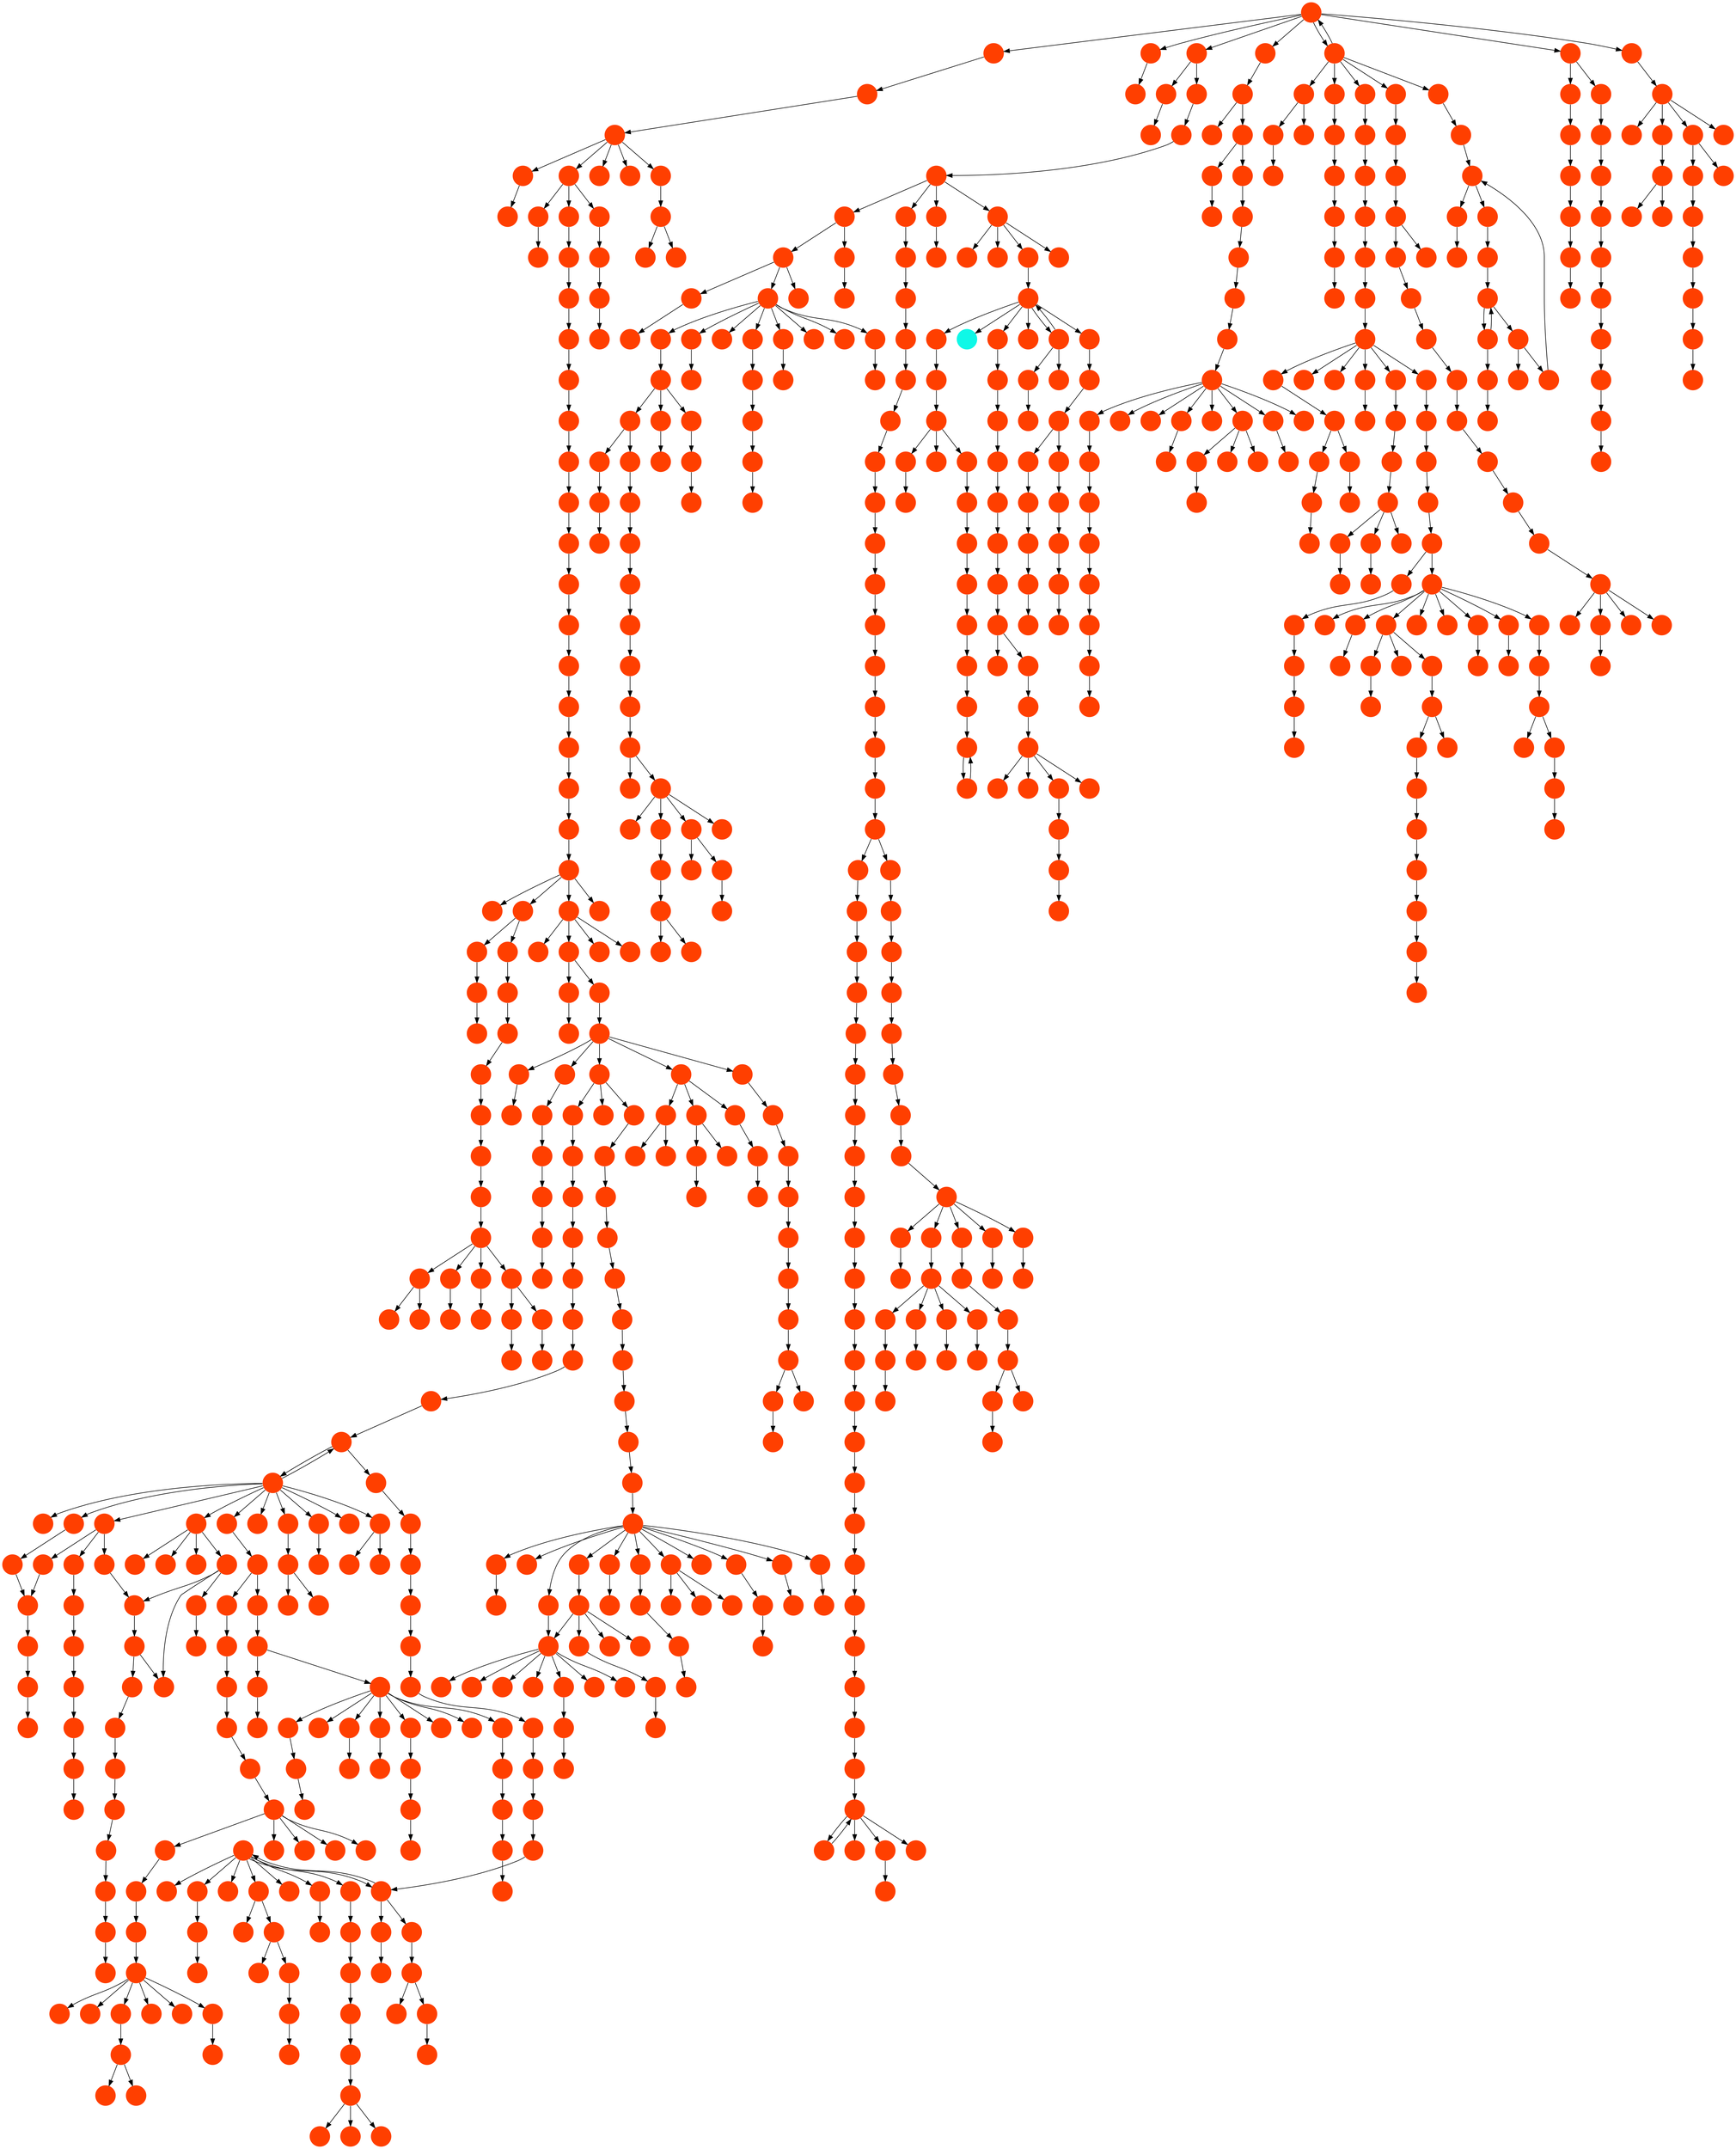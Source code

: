 digraph{
0 [tooltip = "T", penwidth = 0, style = filled, fillcolor = "#ff3f00", shape = circle, label = ""]
1 [tooltip = "T", penwidth = 0, style = filled, fillcolor = "#ff3f00", shape = circle, label = ""]
2 [tooltip = "T", penwidth = 0, style = filled, fillcolor = "#ff3f00", shape = circle, label = ""]
3 [tooltip = "T", penwidth = 0, style = filled, fillcolor = "#ff3f00", shape = circle, label = ""]
4 [tooltip = "T", penwidth = 0, style = filled, fillcolor = "#ff3f00", shape = circle, label = ""]
5 [tooltip = "T", penwidth = 0, style = filled, fillcolor = "#ff3f00", shape = circle, label = ""]
6 [tooltip = "T", penwidth = 0, style = filled, fillcolor = "#ff3f00", shape = circle, label = ""]
7 [tooltip = "T", penwidth = 0, style = filled, fillcolor = "#ff3f00", shape = circle, label = ""]
8 [tooltip = "T", penwidth = 0, style = filled, fillcolor = "#ff3f00", shape = circle, label = ""]
9 [tooltip = "T", penwidth = 0, style = filled, fillcolor = "#ff3f00", shape = circle, label = ""]
10 [tooltip = "T", penwidth = 0, style = filled, fillcolor = "#ff3f00", shape = circle, label = ""]
11 [tooltip = "T", penwidth = 0, style = filled, fillcolor = "#ff3f00", shape = circle, label = ""]
12 [tooltip = "T", penwidth = 0, style = filled, fillcolor = "#ff3f00", shape = circle, label = ""]
13 [tooltip = "T", penwidth = 0, style = filled, fillcolor = "#ff3f00", shape = circle, label = ""]
14 [tooltip = "T", penwidth = 0, style = filled, fillcolor = "#ff3f00", shape = circle, label = ""]
15 [tooltip = "T", penwidth = 0, style = filled, fillcolor = "#ff3f00", shape = circle, label = ""]
16 [tooltip = "T", penwidth = 0, style = filled, fillcolor = "#ff3f00", shape = circle, label = ""]
17 [tooltip = "T", penwidth = 0, style = filled, fillcolor = "#ff3f00", shape = circle, label = ""]
18 [tooltip = "T", penwidth = 0, style = filled, fillcolor = "#ff3f00", shape = circle, label = ""]
19 [tooltip = "T", penwidth = 0, style = filled, fillcolor = "#ff3f00", shape = circle, label = ""]
20 [tooltip = "T", penwidth = 0, style = filled, fillcolor = "#ff3f00", shape = circle, label = ""]
21 [tooltip = "T", penwidth = 0, style = filled, fillcolor = "#ff3f00", shape = circle, label = ""]
22 [tooltip = "T", penwidth = 0, style = filled, fillcolor = "#ff3f00", shape = circle, label = ""]
23 [tooltip = "T", penwidth = 0, style = filled, fillcolor = "#ff3f00", shape = circle, label = ""]
24 [tooltip = "T", penwidth = 0, style = filled, fillcolor = "#ff3f00", shape = circle, label = ""]
25 [tooltip = "T", penwidth = 0, style = filled, fillcolor = "#ff3f00", shape = circle, label = ""]
26 [tooltip = "T", penwidth = 0, style = filled, fillcolor = "#ff3f00", shape = circle, label = ""]
27 [tooltip = "T", penwidth = 0, style = filled, fillcolor = "#ff3f00", shape = circle, label = ""]
28 [tooltip = "T", penwidth = 0, style = filled, fillcolor = "#ff3f00", shape = circle, label = ""]
29 [tooltip = "T", penwidth = 0, style = filled, fillcolor = "#ff3f00", shape = circle, label = ""]
30 [tooltip = "T", penwidth = 0, style = filled, fillcolor = "#ff3f00", shape = circle, label = ""]
31 [tooltip = "T", penwidth = 0, style = filled, fillcolor = "#ff3f00", shape = circle, label = ""]
32 [tooltip = "T", penwidth = 0, style = filled, fillcolor = "#ff3f00", shape = circle, label = ""]
33 [tooltip = "T", penwidth = 0, style = filled, fillcolor = "#ff3f00", shape = circle, label = ""]
34 [tooltip = "T", penwidth = 0, style = filled, fillcolor = "#ff3f00", shape = circle, label = ""]
35 [tooltip = "T", penwidth = 0, style = filled, fillcolor = "#ff3f00", shape = circle, label = ""]
36 [tooltip = "T", penwidth = 0, style = filled, fillcolor = "#ff3f00", shape = circle, label = ""]
37 [tooltip = "T", penwidth = 0, style = filled, fillcolor = "#ff3f00", shape = circle, label = ""]
38 [tooltip = "T", penwidth = 0, style = filled, fillcolor = "#ff3f00", shape = circle, label = ""]
39 [tooltip = "T", penwidth = 0, style = filled, fillcolor = "#ff3f00", shape = circle, label = ""]
40 [tooltip = "T", penwidth = 0, style = filled, fillcolor = "#ff3f00", shape = circle, label = ""]
41 [tooltip = "T", penwidth = 0, style = filled, fillcolor = "#ff3f00", shape = circle, label = ""]
42 [tooltip = "T", penwidth = 0, style = filled, fillcolor = "#ff3f00", shape = circle, label = ""]
43 [tooltip = "T", penwidth = 0, style = filled, fillcolor = "#ff3f00", shape = circle, label = ""]
44 [tooltip = "T", penwidth = 0, style = filled, fillcolor = "#ff3f00", shape = circle, label = ""]
45 [tooltip = "T", penwidth = 0, style = filled, fillcolor = "#ff3f00", shape = circle, label = ""]
46 [tooltip = "T", penwidth = 0, style = filled, fillcolor = "#ff3f00", shape = circle, label = ""]
47 [tooltip = "T", penwidth = 0, style = filled, fillcolor = "#ff3f00", shape = circle, label = ""]
48 [tooltip = "T", penwidth = 0, style = filled, fillcolor = "#ff3f00", shape = circle, label = ""]
49 [tooltip = "T", penwidth = 0, style = filled, fillcolor = "#ff3f00", shape = circle, label = ""]
50 [tooltip = "T", penwidth = 0, style = filled, fillcolor = "#ff3f00", shape = circle, label = ""]
51 [tooltip = "T", penwidth = 0, style = filled, fillcolor = "#ff3f00", shape = circle, label = ""]
52 [tooltip = "T", penwidth = 0, style = filled, fillcolor = "#ff3f00", shape = circle, label = ""]
53 [tooltip = "T", penwidth = 0, style = filled, fillcolor = "#ff3f00", shape = circle, label = ""]
54 [tooltip = "T", penwidth = 0, style = filled, fillcolor = "#ff3f00", shape = circle, label = ""]
55 [tooltip = "T", penwidth = 0, style = filled, fillcolor = "#ff3f00", shape = circle, label = ""]
56 [tooltip = "T", penwidth = 0, style = filled, fillcolor = "#ff3f00", shape = circle, label = ""]
57 [tooltip = "T", penwidth = 0, style = filled, fillcolor = "#ff3f00", shape = circle, label = ""]
58 [tooltip = "T", penwidth = 0, style = filled, fillcolor = "#ff3f00", shape = circle, label = ""]
59 [tooltip = "T", penwidth = 0, style = filled, fillcolor = "#ff3f00", shape = circle, label = ""]
60 [tooltip = "T", penwidth = 0, style = filled, fillcolor = "#ff3f00", shape = circle, label = ""]
61 [tooltip = "T", penwidth = 0, style = filled, fillcolor = "#ff3f00", shape = circle, label = ""]
62 [tooltip = "T", penwidth = 0, style = filled, fillcolor = "#ff3f00", shape = circle, label = ""]
63 [tooltip = "T", penwidth = 0, style = filled, fillcolor = "#ff3f00", shape = circle, label = ""]
64 [tooltip = "T", penwidth = 0, style = filled, fillcolor = "#ff3f00", shape = circle, label = ""]
65 [tooltip = "T", penwidth = 0, style = filled, fillcolor = "#ff3f00", shape = circle, label = ""]
66 [tooltip = "T", penwidth = 0, style = filled, fillcolor = "#ff3f00", shape = circle, label = ""]
67 [tooltip = "T", penwidth = 0, style = filled, fillcolor = "#ff3f00", shape = circle, label = ""]
68 [tooltip = "T", penwidth = 0, style = filled, fillcolor = "#ff3f00", shape = circle, label = ""]
69 [tooltip = "T", penwidth = 0, style = filled, fillcolor = "#ff3f00", shape = circle, label = ""]
70 [tooltip = "T", penwidth = 0, style = filled, fillcolor = "#ff3f00", shape = circle, label = ""]
71 [tooltip = "T", penwidth = 0, style = filled, fillcolor = "#ff3f00", shape = circle, label = ""]
72 [tooltip = "T", penwidth = 0, style = filled, fillcolor = "#ff3f00", shape = circle, label = ""]
73 [tooltip = "T", penwidth = 0, style = filled, fillcolor = "#ff3f00", shape = circle, label = ""]
74 [tooltip = "T", penwidth = 0, style = filled, fillcolor = "#ff3f00", shape = circle, label = ""]
75 [tooltip = "T", penwidth = 0, style = filled, fillcolor = "#ff3f00", shape = circle, label = ""]
76 [tooltip = "T", penwidth = 0, style = filled, fillcolor = "#ff3f00", shape = circle, label = ""]
77 [tooltip = "T", penwidth = 0, style = filled, fillcolor = "#ff3f00", shape = circle, label = ""]
78 [tooltip = "T", penwidth = 0, style = filled, fillcolor = "#ff3f00", shape = circle, label = ""]
79 [tooltip = "T", penwidth = 0, style = filled, fillcolor = "#ff3f00", shape = circle, label = ""]
80 [tooltip = "T", penwidth = 0, style = filled, fillcolor = "#ff3f00", shape = circle, label = ""]
81 [tooltip = "T", penwidth = 0, style = filled, fillcolor = "#ff3f00", shape = circle, label = ""]
82 [tooltip = "T", penwidth = 0, style = filled, fillcolor = "#ff3f00", shape = circle, label = ""]
83 [tooltip = "T", penwidth = 0, style = filled, fillcolor = "#ff3f00", shape = circle, label = ""]
84 [tooltip = "T", penwidth = 0, style = filled, fillcolor = "#ff3f00", shape = circle, label = ""]
85 [tooltip = "T", penwidth = 0, style = filled, fillcolor = "#ff3f00", shape = circle, label = ""]
86 [tooltip = "T", penwidth = 0, style = filled, fillcolor = "#ff3f00", shape = circle, label = ""]
87 [tooltip = "T", penwidth = 0, style = filled, fillcolor = "#ff3f00", shape = circle, label = ""]
88 [tooltip = "T", penwidth = 0, style = filled, fillcolor = "#ff3f00", shape = circle, label = ""]
89 [tooltip = "T", penwidth = 0, style = filled, fillcolor = "#ff3f00", shape = circle, label = ""]
90 [tooltip = "T", penwidth = 0, style = filled, fillcolor = "#ff3f00", shape = circle, label = ""]
91 [tooltip = "T", penwidth = 0, style = filled, fillcolor = "#ff3f00", shape = circle, label = ""]
92 [tooltip = "T", penwidth = 0, style = filled, fillcolor = "#ff3f00", shape = circle, label = ""]
93 [tooltip = "T", penwidth = 0, style = filled, fillcolor = "#ff3f00", shape = circle, label = ""]
94 [tooltip = "T", penwidth = 0, style = filled, fillcolor = "#ff3f00", shape = circle, label = ""]
95 [tooltip = "T", penwidth = 0, style = filled, fillcolor = "#ff3f00", shape = circle, label = ""]
96 [tooltip = "T", penwidth = 0, style = filled, fillcolor = "#ff3f00", shape = circle, label = ""]
97 [tooltip = "T", penwidth = 0, style = filled, fillcolor = "#ff3f00", shape = circle, label = ""]
98 [tooltip = "T", penwidth = 0, style = filled, fillcolor = "#ff3f00", shape = circle, label = ""]
99 [tooltip = "T", penwidth = 0, style = filled, fillcolor = "#ff3f00", shape = circle, label = ""]
100 [tooltip = "T", penwidth = 0, style = filled, fillcolor = "#ff3f00", shape = circle, label = ""]
101 [tooltip = "T", penwidth = 0, style = filled, fillcolor = "#ff3f00", shape = circle, label = ""]
102 [tooltip = "T", penwidth = 0, style = filled, fillcolor = "#ff3f00", shape = circle, label = ""]
103 [tooltip = "T", penwidth = 0, style = filled, fillcolor = "#ff3f00", shape = circle, label = ""]
104 [tooltip = "T", penwidth = 0, style = filled, fillcolor = "#ff3f00", shape = circle, label = ""]
105 [tooltip = "T", penwidth = 0, style = filled, fillcolor = "#ff3f00", shape = circle, label = ""]
106 [tooltip = "T", penwidth = 0, style = filled, fillcolor = "#ff3f00", shape = circle, label = ""]
107 [tooltip = "T", penwidth = 0, style = filled, fillcolor = "#ff3f00", shape = circle, label = ""]
108 [tooltip = "T", penwidth = 0, style = filled, fillcolor = "#ff3f00", shape = circle, label = ""]
109 [tooltip = "T", penwidth = 0, style = filled, fillcolor = "#ff3f00", shape = circle, label = ""]
110 [tooltip = "T", penwidth = 0, style = filled, fillcolor = "#ff3f00", shape = circle, label = ""]
111 [tooltip = "T", penwidth = 0, style = filled, fillcolor = "#ff3f00", shape = circle, label = ""]
112 [tooltip = "T", penwidth = 0, style = filled, fillcolor = "#ff3f00", shape = circle, label = ""]
113 [tooltip = "T", penwidth = 0, style = filled, fillcolor = "#ff3f00", shape = circle, label = ""]
114 [tooltip = "T", penwidth = 0, style = filled, fillcolor = "#ff3f00", shape = circle, label = ""]
115 [tooltip = "T", penwidth = 0, style = filled, fillcolor = "#ff3f00", shape = circle, label = ""]
116 [tooltip = "T", penwidth = 0, style = filled, fillcolor = "#ff3f00", shape = circle, label = ""]
117 [tooltip = "T", penwidth = 0, style = filled, fillcolor = "#ff3f00", shape = circle, label = ""]
118 [tooltip = "T", penwidth = 0, style = filled, fillcolor = "#ff3f00", shape = circle, label = ""]
119 [tooltip = "T", penwidth = 0, style = filled, fillcolor = "#ff3f00", shape = circle, label = ""]
120 [tooltip = "T", penwidth = 0, style = filled, fillcolor = "#ff3f00", shape = circle, label = ""]
121 [tooltip = "T", penwidth = 0, style = filled, fillcolor = "#ff3f00", shape = circle, label = ""]
122 [tooltip = "T", penwidth = 0, style = filled, fillcolor = "#ff3f00", shape = circle, label = ""]
123 [tooltip = "T", penwidth = 0, style = filled, fillcolor = "#ff3f00", shape = circle, label = ""]
124 [tooltip = "T", penwidth = 0, style = filled, fillcolor = "#ff3f00", shape = circle, label = ""]
125 [tooltip = "T", penwidth = 0, style = filled, fillcolor = "#ff3f00", shape = circle, label = ""]
126 [tooltip = "T", penwidth = 0, style = filled, fillcolor = "#ff3f00", shape = circle, label = ""]
127 [tooltip = "T", penwidth = 0, style = filled, fillcolor = "#ff3f00", shape = circle, label = ""]
128 [tooltip = "T", penwidth = 0, style = filled, fillcolor = "#ff3f00", shape = circle, label = ""]
129 [tooltip = "T", penwidth = 0, style = filled, fillcolor = "#ff3f00", shape = circle, label = ""]
130 [tooltip = "T", penwidth = 0, style = filled, fillcolor = "#ff3f00", shape = circle, label = ""]
131 [tooltip = "T", penwidth = 0, style = filled, fillcolor = "#ff3f00", shape = circle, label = ""]
132 [tooltip = "T", penwidth = 0, style = filled, fillcolor = "#ff3f00", shape = circle, label = ""]
133 [tooltip = "T", penwidth = 0, style = filled, fillcolor = "#ff3f00", shape = circle, label = ""]
134 [tooltip = "T", penwidth = 0, style = filled, fillcolor = "#ff3f00", shape = circle, label = ""]
135 [tooltip = "T", penwidth = 0, style = filled, fillcolor = "#ff3f00", shape = circle, label = ""]
136 [tooltip = "T", penwidth = 0, style = filled, fillcolor = "#ff3f00", shape = circle, label = ""]
137 [tooltip = "T", penwidth = 0, style = filled, fillcolor = "#ff3f00", shape = circle, label = ""]
138 [tooltip = "T", penwidth = 0, style = filled, fillcolor = "#ff3f00", shape = circle, label = ""]
139 [tooltip = "T", penwidth = 0, style = filled, fillcolor = "#ff3f00", shape = circle, label = ""]
140 [tooltip = "T", penwidth = 0, style = filled, fillcolor = "#ff3f00", shape = circle, label = ""]
141 [tooltip = "T", penwidth = 0, style = filled, fillcolor = "#ff3f00", shape = circle, label = ""]
142 [tooltip = "T", penwidth = 0, style = filled, fillcolor = "#ff3f00", shape = circle, label = ""]
143 [tooltip = "T", penwidth = 0, style = filled, fillcolor = "#ff3f00", shape = circle, label = ""]
144 [tooltip = "T", penwidth = 0, style = filled, fillcolor = "#ff3f00", shape = circle, label = ""]
145 [tooltip = "T", penwidth = 0, style = filled, fillcolor = "#ff3f00", shape = circle, label = ""]
146 [tooltip = "T", penwidth = 0, style = filled, fillcolor = "#ff3f00", shape = circle, label = ""]
147 [tooltip = "T", penwidth = 0, style = filled, fillcolor = "#ff3f00", shape = circle, label = ""]
148 [tooltip = "T", penwidth = 0, style = filled, fillcolor = "#ff3f00", shape = circle, label = ""]
149 [tooltip = "T", penwidth = 0, style = filled, fillcolor = "#ff3f00", shape = circle, label = ""]
150 [tooltip = "T", penwidth = 0, style = filled, fillcolor = "#ff3f00", shape = circle, label = ""]
151 [tooltip = "T", penwidth = 0, style = filled, fillcolor = "#ff3f00", shape = circle, label = ""]
152 [tooltip = "T", penwidth = 0, style = filled, fillcolor = "#ff3f00", shape = circle, label = ""]
153 [tooltip = "T", penwidth = 0, style = filled, fillcolor = "#ff3f00", shape = circle, label = ""]
154 [tooltip = "T", penwidth = 0, style = filled, fillcolor = "#ff3f00", shape = circle, label = ""]
155 [tooltip = "T", penwidth = 0, style = filled, fillcolor = "#ff3f00", shape = circle, label = ""]
156 [tooltip = "T", penwidth = 0, style = filled, fillcolor = "#ff3f00", shape = circle, label = ""]
157 [tooltip = "T", penwidth = 0, style = filled, fillcolor = "#ff3f00", shape = circle, label = ""]
158 [tooltip = "T", penwidth = 0, style = filled, fillcolor = "#ff3f00", shape = circle, label = ""]
159 [tooltip = "T", penwidth = 0, style = filled, fillcolor = "#ff3f00", shape = circle, label = ""]
160 [tooltip = "T", penwidth = 0, style = filled, fillcolor = "#ff3f00", shape = circle, label = ""]
161 [tooltip = "T", penwidth = 0, style = filled, fillcolor = "#ff3f00", shape = circle, label = ""]
162 [tooltip = "T", penwidth = 0, style = filled, fillcolor = "#ff3f00", shape = circle, label = ""]
163 [tooltip = "T", penwidth = 0, style = filled, fillcolor = "#ff3f00", shape = circle, label = ""]
164 [tooltip = "T", penwidth = 0, style = filled, fillcolor = "#ff3f00", shape = circle, label = ""]
165 [tooltip = "T", penwidth = 0, style = filled, fillcolor = "#ff3f00", shape = circle, label = ""]
166 [tooltip = "T", penwidth = 0, style = filled, fillcolor = "#ff3f00", shape = circle, label = ""]
167 [tooltip = "T", penwidth = 0, style = filled, fillcolor = "#ff3f00", shape = circle, label = ""]
168 [tooltip = "T", penwidth = 0, style = filled, fillcolor = "#ff3f00", shape = circle, label = ""]
169 [tooltip = "T", penwidth = 0, style = filled, fillcolor = "#ff3f00", shape = circle, label = ""]
170 [tooltip = "T", penwidth = 0, style = filled, fillcolor = "#ff3f00", shape = circle, label = ""]
171 [tooltip = "T", penwidth = 0, style = filled, fillcolor = "#ff3f00", shape = circle, label = ""]
172 [tooltip = "T", penwidth = 0, style = filled, fillcolor = "#ff3f00", shape = circle, label = ""]
173 [tooltip = "T", penwidth = 0, style = filled, fillcolor = "#ff3f00", shape = circle, label = ""]
174 [tooltip = "T", penwidth = 0, style = filled, fillcolor = "#ff3f00", shape = circle, label = ""]
175 [tooltip = "T", penwidth = 0, style = filled, fillcolor = "#ff3f00", shape = circle, label = ""]
176 [tooltip = "T", penwidth = 0, style = filled, fillcolor = "#ff3f00", shape = circle, label = ""]
177 [tooltip = "T", penwidth = 0, style = filled, fillcolor = "#ff3f00", shape = circle, label = ""]
178 [tooltip = "T", penwidth = 0, style = filled, fillcolor = "#ff3f00", shape = circle, label = ""]
179 [tooltip = "T", penwidth = 0, style = filled, fillcolor = "#ff3f00", shape = circle, label = ""]
180 [tooltip = "T", penwidth = 0, style = filled, fillcolor = "#ff3f00", shape = circle, label = ""]
181 [tooltip = "T", penwidth = 0, style = filled, fillcolor = "#ff3f00", shape = circle, label = ""]
182 [tooltip = "T", penwidth = 0, style = filled, fillcolor = "#ff3f00", shape = circle, label = ""]
183 [tooltip = "T", penwidth = 0, style = filled, fillcolor = "#ff3f00", shape = circle, label = ""]
184 [tooltip = "T", penwidth = 0, style = filled, fillcolor = "#ff3f00", shape = circle, label = ""]
185 [tooltip = "T", penwidth = 0, style = filled, fillcolor = "#ff3f00", shape = circle, label = ""]
186 [tooltip = "T", penwidth = 0, style = filled, fillcolor = "#ff3f00", shape = circle, label = ""]
187 [tooltip = "T", penwidth = 0, style = filled, fillcolor = "#ff3f00", shape = circle, label = ""]
188 [tooltip = "T", penwidth = 0, style = filled, fillcolor = "#ff3f00", shape = circle, label = ""]
189 [tooltip = "T", penwidth = 0, style = filled, fillcolor = "#ff3f00", shape = circle, label = ""]
190 [tooltip = "T", penwidth = 0, style = filled, fillcolor = "#ff3f00", shape = circle, label = ""]
191 [tooltip = "T", penwidth = 0, style = filled, fillcolor = "#ff3f00", shape = circle, label = ""]
192 [tooltip = "T", penwidth = 0, style = filled, fillcolor = "#ff3f00", shape = circle, label = ""]
193 [tooltip = "T", penwidth = 0, style = filled, fillcolor = "#ff3f00", shape = circle, label = ""]
194 [tooltip = "T", penwidth = 0, style = filled, fillcolor = "#ff3f00", shape = circle, label = ""]
195 [tooltip = "T", penwidth = 0, style = filled, fillcolor = "#ff3f00", shape = circle, label = ""]
196 [tooltip = "T", penwidth = 0, style = filled, fillcolor = "#ff3f00", shape = circle, label = ""]
197 [tooltip = "T", penwidth = 0, style = filled, fillcolor = "#ff3f00", shape = circle, label = ""]
198 [tooltip = "T", penwidth = 0, style = filled, fillcolor = "#ff3f00", shape = circle, label = ""]
199 [tooltip = "T", penwidth = 0, style = filled, fillcolor = "#ff3f00", shape = circle, label = ""]
200 [tooltip = "T", penwidth = 0, style = filled, fillcolor = "#ff3f00", shape = circle, label = ""]
201 [tooltip = "T", penwidth = 0, style = filled, fillcolor = "#ff3f00", shape = circle, label = ""]
202 [tooltip = "T", penwidth = 0, style = filled, fillcolor = "#ff3f00", shape = circle, label = ""]
203 [tooltip = "T", penwidth = 0, style = filled, fillcolor = "#ff3f00", shape = circle, label = ""]
204 [tooltip = "T", penwidth = 0, style = filled, fillcolor = "#ff3f00", shape = circle, label = ""]
205 [tooltip = "T", penwidth = 0, style = filled, fillcolor = "#ff3f00", shape = circle, label = ""]
206 [tooltip = "T", penwidth = 0, style = filled, fillcolor = "#ff3f00", shape = circle, label = ""]
207 [tooltip = "T", penwidth = 0, style = filled, fillcolor = "#ff3f00", shape = circle, label = ""]
208 [tooltip = "T", penwidth = 0, style = filled, fillcolor = "#ff3f00", shape = circle, label = ""]
209 [tooltip = "T", penwidth = 0, style = filled, fillcolor = "#ff3f00", shape = circle, label = ""]
210 [tooltip = "T", penwidth = 0, style = filled, fillcolor = "#ff3f00", shape = circle, label = ""]
211 [tooltip = "T", penwidth = 0, style = filled, fillcolor = "#ff3f00", shape = circle, label = ""]
212 [tooltip = "T", penwidth = 0, style = filled, fillcolor = "#ff3f00", shape = circle, label = ""]
213 [tooltip = "T", penwidth = 0, style = filled, fillcolor = "#ff3f00", shape = circle, label = ""]
214 [tooltip = "T", penwidth = 0, style = filled, fillcolor = "#ff3f00", shape = circle, label = ""]
215 [tooltip = "T", penwidth = 0, style = filled, fillcolor = "#ff3f00", shape = circle, label = ""]
216 [tooltip = "T", penwidth = 0, style = filled, fillcolor = "#ff3f00", shape = circle, label = ""]
217 [tooltip = "T", penwidth = 0, style = filled, fillcolor = "#ff3f00", shape = circle, label = ""]
218 [tooltip = "T", penwidth = 0, style = filled, fillcolor = "#ff3f00", shape = circle, label = ""]
219 [tooltip = "T", penwidth = 0, style = filled, fillcolor = "#ff3f00", shape = circle, label = ""]
220 [tooltip = "T", penwidth = 0, style = filled, fillcolor = "#ff3f00", shape = circle, label = ""]
221 [tooltip = "T", penwidth = 0, style = filled, fillcolor = "#ff3f00", shape = circle, label = ""]
222 [tooltip = "T", penwidth = 0, style = filled, fillcolor = "#ff3f00", shape = circle, label = ""]
223 [tooltip = "T", penwidth = 0, style = filled, fillcolor = "#ff3f00", shape = circle, label = ""]
224 [tooltip = "T", penwidth = 0, style = filled, fillcolor = "#ff3f00", shape = circle, label = ""]
225 [tooltip = "T", penwidth = 0, style = filled, fillcolor = "#ff3f00", shape = circle, label = ""]
226 [tooltip = "T", penwidth = 0, style = filled, fillcolor = "#ff3f00", shape = circle, label = ""]
227 [tooltip = "T", penwidth = 0, style = filled, fillcolor = "#ff3f00", shape = circle, label = ""]
228 [tooltip = "T", penwidth = 0, style = filled, fillcolor = "#ff3f00", shape = circle, label = ""]
229 [tooltip = "T", penwidth = 0, style = filled, fillcolor = "#ff3f00", shape = circle, label = ""]
230 [tooltip = "T", penwidth = 0, style = filled, fillcolor = "#ff3f00", shape = circle, label = ""]
231 [tooltip = "T", penwidth = 0, style = filled, fillcolor = "#ff3f00", shape = circle, label = ""]
232 [tooltip = "T", penwidth = 0, style = filled, fillcolor = "#ff3f00", shape = circle, label = ""]
233 [tooltip = "T", penwidth = 0, style = filled, fillcolor = "#ff3f00", shape = circle, label = ""]
234 [tooltip = "T", penwidth = 0, style = filled, fillcolor = "#ff3f00", shape = circle, label = ""]
235 [tooltip = "T", penwidth = 0, style = filled, fillcolor = "#ff3f00", shape = circle, label = ""]
236 [tooltip = "T", penwidth = 0, style = filled, fillcolor = "#ff3f00", shape = circle, label = ""]
237 [tooltip = "T", penwidth = 0, style = filled, fillcolor = "#ff3f00", shape = circle, label = ""]
238 [tooltip = "T", penwidth = 0, style = filled, fillcolor = "#ff3f00", shape = circle, label = ""]
239 [tooltip = "T", penwidth = 0, style = filled, fillcolor = "#ff3f00", shape = circle, label = ""]
240 [tooltip = "T", penwidth = 0, style = filled, fillcolor = "#ff3f00", shape = circle, label = ""]
241 [tooltip = "T", penwidth = 0, style = filled, fillcolor = "#ff3f00", shape = circle, label = ""]
242 [tooltip = "T", penwidth = 0, style = filled, fillcolor = "#ff3f00", shape = circle, label = ""]
243 [tooltip = "T", penwidth = 0, style = filled, fillcolor = "#ff3f00", shape = circle, label = ""]
244 [tooltip = "T", penwidth = 0, style = filled, fillcolor = "#ff3f00", shape = circle, label = ""]
245 [tooltip = "T", penwidth = 0, style = filled, fillcolor = "#ff3f00", shape = circle, label = ""]
246 [tooltip = "T", penwidth = 0, style = filled, fillcolor = "#ff3f00", shape = circle, label = ""]
247 [tooltip = "T", penwidth = 0, style = filled, fillcolor = "#ff3f00", shape = circle, label = ""]
248 [tooltip = "T", penwidth = 0, style = filled, fillcolor = "#ff3f00", shape = circle, label = ""]
249 [tooltip = "T", penwidth = 0, style = filled, fillcolor = "#ff3f00", shape = circle, label = ""]
250 [tooltip = "T", penwidth = 0, style = filled, fillcolor = "#ff3f00", shape = circle, label = ""]
251 [tooltip = "T", penwidth = 0, style = filled, fillcolor = "#ff3f00", shape = circle, label = ""]
252 [tooltip = "T", penwidth = 0, style = filled, fillcolor = "#ff3f00", shape = circle, label = ""]
253 [tooltip = "T", penwidth = 0, style = filled, fillcolor = "#ff3f00", shape = circle, label = ""]
254 [tooltip = "T", penwidth = 0, style = filled, fillcolor = "#ff3f00", shape = circle, label = ""]
255 [tooltip = "T", penwidth = 0, style = filled, fillcolor = "#ff3f00", shape = circle, label = ""]
256 [tooltip = "T", penwidth = 0, style = filled, fillcolor = "#ff3f00", shape = circle, label = ""]
257 [tooltip = "T", penwidth = 0, style = filled, fillcolor = "#ff3f00", shape = circle, label = ""]
258 [tooltip = "T", penwidth = 0, style = filled, fillcolor = "#ff3f00", shape = circle, label = ""]
259 [tooltip = "T", penwidth = 0, style = filled, fillcolor = "#ff3f00", shape = circle, label = ""]
260 [tooltip = "T", penwidth = 0, style = filled, fillcolor = "#ff3f00", shape = circle, label = ""]
261 [tooltip = "T", penwidth = 0, style = filled, fillcolor = "#ff3f00", shape = circle, label = ""]
262 [tooltip = "T", penwidth = 0, style = filled, fillcolor = "#ff3f00", shape = circle, label = ""]
263 [tooltip = "T", penwidth = 0, style = filled, fillcolor = "#ff3f00", shape = circle, label = ""]
264 [tooltip = "T", penwidth = 0, style = filled, fillcolor = "#ff3f00", shape = circle, label = ""]
265 [tooltip = "T", penwidth = 0, style = filled, fillcolor = "#ff3f00", shape = circle, label = ""]
266 [tooltip = "T", penwidth = 0, style = filled, fillcolor = "#ff3f00", shape = circle, label = ""]
267 [tooltip = "T", penwidth = 0, style = filled, fillcolor = "#ff3f00", shape = circle, label = ""]
268 [tooltip = "T", penwidth = 0, style = filled, fillcolor = "#ff3f00", shape = circle, label = ""]
269 [tooltip = "T", penwidth = 0, style = filled, fillcolor = "#ff3f00", shape = circle, label = ""]
270 [tooltip = "T", penwidth = 0, style = filled, fillcolor = "#ff3f00", shape = circle, label = ""]
271 [tooltip = "T", penwidth = 0, style = filled, fillcolor = "#ff3f00", shape = circle, label = ""]
272 [tooltip = "T", penwidth = 0, style = filled, fillcolor = "#ff3f00", shape = circle, label = ""]
273 [tooltip = "T", penwidth = 0, style = filled, fillcolor = "#ff3f00", shape = circle, label = ""]
274 [tooltip = "T", penwidth = 0, style = filled, fillcolor = "#ff3f00", shape = circle, label = ""]
275 [tooltip = "T", penwidth = 0, style = filled, fillcolor = "#ff3f00", shape = circle, label = ""]
276 [tooltip = "T", penwidth = 0, style = filled, fillcolor = "#ff3f00", shape = circle, label = ""]
277 [tooltip = "T", penwidth = 0, style = filled, fillcolor = "#ff3f00", shape = circle, label = ""]
278 [tooltip = "T", penwidth = 0, style = filled, fillcolor = "#ff3f00", shape = circle, label = ""]
279 [tooltip = "T", penwidth = 0, style = filled, fillcolor = "#ff3f00", shape = circle, label = ""]
280 [tooltip = "T", penwidth = 0, style = filled, fillcolor = "#ff3f00", shape = circle, label = ""]
281 [tooltip = "T", penwidth = 0, style = filled, fillcolor = "#ff3f00", shape = circle, label = ""]
282 [tooltip = "T", penwidth = 0, style = filled, fillcolor = "#ff3f00", shape = circle, label = ""]
283 [tooltip = "T", penwidth = 0, style = filled, fillcolor = "#ff3f00", shape = circle, label = ""]
284 [tooltip = "T", penwidth = 0, style = filled, fillcolor = "#ff3f00", shape = circle, label = ""]
285 [tooltip = "T", penwidth = 0, style = filled, fillcolor = "#ff3f00", shape = circle, label = ""]
286 [tooltip = "T", penwidth = 0, style = filled, fillcolor = "#ff3f00", shape = circle, label = ""]
287 [tooltip = "T", penwidth = 0, style = filled, fillcolor = "#ff3f00", shape = circle, label = ""]
288 [tooltip = "T", penwidth = 0, style = filled, fillcolor = "#ff3f00", shape = circle, label = ""]
289 [tooltip = "T", penwidth = 0, style = filled, fillcolor = "#ff3f00", shape = circle, label = ""]
290 [tooltip = "T", penwidth = 0, style = filled, fillcolor = "#ff3f00", shape = circle, label = ""]
291 [tooltip = "T", penwidth = 0, style = filled, fillcolor = "#ff3f00", shape = circle, label = ""]
292 [tooltip = "T", penwidth = 0, style = filled, fillcolor = "#ff3f00", shape = circle, label = ""]
293 [tooltip = "T", penwidth = 0, style = filled, fillcolor = "#ff3f00", shape = circle, label = ""]
294 [tooltip = "T", penwidth = 0, style = filled, fillcolor = "#ff3f00", shape = circle, label = ""]
295 [tooltip = "T", penwidth = 0, style = filled, fillcolor = "#ff3f00", shape = circle, label = ""]
296 [tooltip = "T", penwidth = 0, style = filled, fillcolor = "#ff3f00", shape = circle, label = ""]
297 [tooltip = "T", penwidth = 0, style = filled, fillcolor = "#ff3f00", shape = circle, label = ""]
298 [tooltip = "T", penwidth = 0, style = filled, fillcolor = "#ff3f00", shape = circle, label = ""]
299 [tooltip = "T", penwidth = 0, style = filled, fillcolor = "#ff3f00", shape = circle, label = ""]
300 [tooltip = "T", penwidth = 0, style = filled, fillcolor = "#ff3f00", shape = circle, label = ""]
301 [tooltip = "T", penwidth = 0, style = filled, fillcolor = "#ff3f00", shape = circle, label = ""]
302 [tooltip = "T", penwidth = 0, style = filled, fillcolor = "#ff3f00", shape = circle, label = ""]
303 [tooltip = "T", penwidth = 0, style = filled, fillcolor = "#ff3f00", shape = circle, label = ""]
304 [tooltip = "T", penwidth = 0, style = filled, fillcolor = "#ff3f00", shape = circle, label = ""]
305 [tooltip = "T", penwidth = 0, style = filled, fillcolor = "#ff3f00", shape = circle, label = ""]
306 [tooltip = "T", penwidth = 0, style = filled, fillcolor = "#ff3f00", shape = circle, label = ""]
307 [tooltip = "T", penwidth = 0, style = filled, fillcolor = "#ff3f00", shape = circle, label = ""]
308 [tooltip = "T", penwidth = 0, style = filled, fillcolor = "#ff3f00", shape = circle, label = ""]
309 [tooltip = "T", penwidth = 0, style = filled, fillcolor = "#ff3f00", shape = circle, label = ""]
310 [tooltip = "T", penwidth = 0, style = filled, fillcolor = "#ff3f00", shape = circle, label = ""]
311 [tooltip = "T", penwidth = 0, style = filled, fillcolor = "#ff3f00", shape = circle, label = ""]
312 [tooltip = "T", penwidth = 0, style = filled, fillcolor = "#ff3f00", shape = circle, label = ""]
313 [tooltip = "T", penwidth = 0, style = filled, fillcolor = "#ff3f00", shape = circle, label = ""]
314 [tooltip = "T", penwidth = 0, style = filled, fillcolor = "#ff3f00", shape = circle, label = ""]
315 [tooltip = "T", penwidth = 0, style = filled, fillcolor = "#ff3f00", shape = circle, label = ""]
316 [tooltip = "T", penwidth = 0, style = filled, fillcolor = "#ff3f00", shape = circle, label = ""]
317 [tooltip = "T", penwidth = 0, style = filled, fillcolor = "#ff3f00", shape = circle, label = ""]
318 [tooltip = "T", penwidth = 0, style = filled, fillcolor = "#ff3f00", shape = circle, label = ""]
319 [tooltip = "T", penwidth = 0, style = filled, fillcolor = "#ff3f00", shape = circle, label = ""]
320 [tooltip = "T", penwidth = 0, style = filled, fillcolor = "#ff3f00", shape = circle, label = ""]
321 [tooltip = "T", penwidth = 0, style = filled, fillcolor = "#ff3f00", shape = circle, label = ""]
322 [tooltip = "T", penwidth = 0, style = filled, fillcolor = "#ff3f00", shape = circle, label = ""]
323 [tooltip = "T", penwidth = 0, style = filled, fillcolor = "#ff3f00", shape = circle, label = ""]
324 [tooltip = "T", penwidth = 0, style = filled, fillcolor = "#ff3f00", shape = circle, label = ""]
325 [tooltip = "T", penwidth = 0, style = filled, fillcolor = "#ff3f00", shape = circle, label = ""]
326 [tooltip = "T", penwidth = 0, style = filled, fillcolor = "#ff3f00", shape = circle, label = ""]
327 [tooltip = "T", penwidth = 0, style = filled, fillcolor = "#ff3f00", shape = circle, label = ""]
328 [tooltip = "T", penwidth = 0, style = filled, fillcolor = "#ff3f00", shape = circle, label = ""]
329 [tooltip = "T", penwidth = 0, style = filled, fillcolor = "#ff3f00", shape = circle, label = ""]
330 [tooltip = "T", penwidth = 0, style = filled, fillcolor = "#ff3f00", shape = circle, label = ""]
331 [tooltip = "T", penwidth = 0, style = filled, fillcolor = "#ff3f00", shape = circle, label = ""]
332 [tooltip = "T", penwidth = 0, style = filled, fillcolor = "#ff3f00", shape = circle, label = ""]
333 [tooltip = "T", penwidth = 0, style = filled, fillcolor = "#ff3f00", shape = circle, label = ""]
334 [tooltip = "T", penwidth = 0, style = filled, fillcolor = "#ff3f00", shape = circle, label = ""]
335 [tooltip = "T", penwidth = 0, style = filled, fillcolor = "#ff3f00", shape = circle, label = ""]
336 [tooltip = "T", penwidth = 0, style = filled, fillcolor = "#ff3f00", shape = circle, label = ""]
337 [tooltip = "T", penwidth = 0, style = filled, fillcolor = "#ff3f00", shape = circle, label = ""]
338 [tooltip = "T", penwidth = 0, style = filled, fillcolor = "#ff3f00", shape = circle, label = ""]
339 [tooltip = "T", penwidth = 0, style = filled, fillcolor = "#ff3f00", shape = circle, label = ""]
340 [tooltip = "T", penwidth = 0, style = filled, fillcolor = "#ff3f00", shape = circle, label = ""]
341 [tooltip = "T", penwidth = 0, style = filled, fillcolor = "#ff3f00", shape = circle, label = ""]
342 [tooltip = "T", penwidth = 0, style = filled, fillcolor = "#ff3f00", shape = circle, label = ""]
343 [tooltip = "T", penwidth = 0, style = filled, fillcolor = "#ff3f00", shape = circle, label = ""]
344 [tooltip = "T", penwidth = 0, style = filled, fillcolor = "#ff3f00", shape = circle, label = ""]
345 [tooltip = "T", penwidth = 0, style = filled, fillcolor = "#ff3f00", shape = circle, label = ""]
346 [tooltip = "T", penwidth = 0, style = filled, fillcolor = "#ff3f00", shape = circle, label = ""]
347 [tooltip = "T", penwidth = 0, style = filled, fillcolor = "#ff3f00", shape = circle, label = ""]
348 [tooltip = "T", penwidth = 0, style = filled, fillcolor = "#ff3f00", shape = circle, label = ""]
349 [tooltip = "T", penwidth = 0, style = filled, fillcolor = "#ff3f00", shape = circle, label = ""]
350 [tooltip = "T", penwidth = 0, style = filled, fillcolor = "#ff3f00", shape = circle, label = ""]
351 [tooltip = "T", penwidth = 0, style = filled, fillcolor = "#ff3f00", shape = circle, label = ""]
352 [tooltip = "T", penwidth = 0, style = filled, fillcolor = "#ff3f00", shape = circle, label = ""]
353 [tooltip = "T", penwidth = 0, style = filled, fillcolor = "#ff3f00", shape = circle, label = ""]
354 [tooltip = "T", penwidth = 0, style = filled, fillcolor = "#ff3f00", shape = circle, label = ""]
355 [tooltip = "T", penwidth = 0, style = filled, fillcolor = "#ff3f00", shape = circle, label = ""]
356 [tooltip = "T", penwidth = 0, style = filled, fillcolor = "#ff3f00", shape = circle, label = ""]
357 [tooltip = "T", penwidth = 0, style = filled, fillcolor = "#ff3f00", shape = circle, label = ""]
358 [tooltip = "T", penwidth = 0, style = filled, fillcolor = "#ff3f00", shape = circle, label = ""]
359 [tooltip = "T", penwidth = 0, style = filled, fillcolor = "#ff3f00", shape = circle, label = ""]
360 [tooltip = "T", penwidth = 0, style = filled, fillcolor = "#ff3f00", shape = circle, label = ""]
361 [tooltip = "T", penwidth = 0, style = filled, fillcolor = "#ff3f00", shape = circle, label = ""]
362 [tooltip = "T", penwidth = 0, style = filled, fillcolor = "#ff3f00", shape = circle, label = ""]
363 [tooltip = "T", penwidth = 0, style = filled, fillcolor = "#ff3f00", shape = circle, label = ""]
364 [tooltip = "T", penwidth = 0, style = filled, fillcolor = "#ff3f00", shape = circle, label = ""]
365 [tooltip = "T", penwidth = 0, style = filled, fillcolor = "#ff3f00", shape = circle, label = ""]
366 [tooltip = "T", penwidth = 0, style = filled, fillcolor = "#ff3f00", shape = circle, label = ""]
367 [tooltip = "T", penwidth = 0, style = filled, fillcolor = "#ff3f00", shape = circle, label = ""]
368 [tooltip = "T", penwidth = 0, style = filled, fillcolor = "#ff3f00", shape = circle, label = ""]
369 [tooltip = "T", penwidth = 0, style = filled, fillcolor = "#ff3f00", shape = circle, label = ""]
370 [tooltip = "T", penwidth = 0, style = filled, fillcolor = "#ff3f00", shape = circle, label = ""]
371 [tooltip = "T", penwidth = 0, style = filled, fillcolor = "#ff3f00", shape = circle, label = ""]
372 [tooltip = "T", penwidth = 0, style = filled, fillcolor = "#ff3f00", shape = circle, label = ""]
373 [tooltip = "T", penwidth = 0, style = filled, fillcolor = "#ff3f00", shape = circle, label = ""]
374 [tooltip = "T", penwidth = 0, style = filled, fillcolor = "#ff3f00", shape = circle, label = ""]
375 [tooltip = "T", penwidth = 0, style = filled, fillcolor = "#ff3f00", shape = circle, label = ""]
376 [tooltip = "T", penwidth = 0, style = filled, fillcolor = "#ff3f00", shape = circle, label = ""]
377 [tooltip = "T", penwidth = 0, style = filled, fillcolor = "#ff3f00", shape = circle, label = ""]
378 [tooltip = "T", penwidth = 0, style = filled, fillcolor = "#ff3f00", shape = circle, label = ""]
379 [tooltip = "T", penwidth = 0, style = filled, fillcolor = "#ff3f00", shape = circle, label = ""]
380 [tooltip = "T", penwidth = 0, style = filled, fillcolor = "#ff3f00", shape = circle, label = ""]
381 [tooltip = "T", penwidth = 0, style = filled, fillcolor = "#ff3f00", shape = circle, label = ""]
382 [tooltip = "T", penwidth = 0, style = filled, fillcolor = "#ff3f00", shape = circle, label = ""]
383 [tooltip = "T", penwidth = 0, style = filled, fillcolor = "#ff3f00", shape = circle, label = ""]
384 [tooltip = "T", penwidth = 0, style = filled, fillcolor = "#ff3f00", shape = circle, label = ""]
385 [tooltip = "T", penwidth = 0, style = filled, fillcolor = "#ff3f00", shape = circle, label = ""]
386 [tooltip = "T", penwidth = 0, style = filled, fillcolor = "#ff3f00", shape = circle, label = ""]
387 [tooltip = "T", penwidth = 0, style = filled, fillcolor = "#ff3f00", shape = circle, label = ""]
388 [tooltip = "T", penwidth = 0, style = filled, fillcolor = "#ff3f00", shape = circle, label = ""]
389 [tooltip = "T", penwidth = 0, style = filled, fillcolor = "#ff3f00", shape = circle, label = ""]
390 [tooltip = "T", penwidth = 0, style = filled, fillcolor = "#ff3f00", shape = circle, label = ""]
391 [tooltip = "T", penwidth = 0, style = filled, fillcolor = "#ff3f00", shape = circle, label = ""]
392 [tooltip = "T", penwidth = 0, style = filled, fillcolor = "#ff3f00", shape = circle, label = ""]
393 [tooltip = "T", penwidth = 0, style = filled, fillcolor = "#ff3f00", shape = circle, label = ""]
394 [tooltip = "T", penwidth = 0, style = filled, fillcolor = "#ff3f00", shape = circle, label = ""]
395 [tooltip = "T", penwidth = 0, style = filled, fillcolor = "#ff3f00", shape = circle, label = ""]
396 [tooltip = "T", penwidth = 0, style = filled, fillcolor = "#ff3f00", shape = circle, label = ""]
397 [tooltip = "T", penwidth = 0, style = filled, fillcolor = "#ff3f00", shape = circle, label = ""]
398 [tooltip = "T", penwidth = 0, style = filled, fillcolor = "#ff3f00", shape = circle, label = ""]
399 [tooltip = "T", penwidth = 0, style = filled, fillcolor = "#ff3f00", shape = circle, label = ""]
400 [tooltip = "T", penwidth = 0, style = filled, fillcolor = "#ff3f00", shape = circle, label = ""]
401 [tooltip = "T", penwidth = 0, style = filled, fillcolor = "#ff3f00", shape = circle, label = ""]
402 [tooltip = "T", penwidth = 0, style = filled, fillcolor = "#ff3f00", shape = circle, label = ""]
403 [tooltip = "T", penwidth = 0, style = filled, fillcolor = "#ff3f00", shape = circle, label = ""]
404 [tooltip = "T", penwidth = 0, style = filled, fillcolor = "#ff3f00", shape = circle, label = ""]
405 [tooltip = "T", penwidth = 0, style = filled, fillcolor = "#ff3f00", shape = circle, label = ""]
406 [tooltip = "T", penwidth = 0, style = filled, fillcolor = "#ff3f00", shape = circle, label = ""]
407 [tooltip = "T", penwidth = 0, style = filled, fillcolor = "#ff3f00", shape = circle, label = ""]
408 [tooltip = "T", penwidth = 0, style = filled, fillcolor = "#ff3f00", shape = circle, label = ""]
409 [tooltip = "T", penwidth = 0, style = filled, fillcolor = "#ff3f00", shape = circle, label = ""]
410 [tooltip = "T", penwidth = 0, style = filled, fillcolor = "#ff3f00", shape = circle, label = ""]
411 [tooltip = "T", penwidth = 0, style = filled, fillcolor = "#ff3f00", shape = circle, label = ""]
412 [tooltip = "T", penwidth = 0, style = filled, fillcolor = "#ff3f00", shape = circle, label = ""]
413 [tooltip = "T", penwidth = 0, style = filled, fillcolor = "#ff3f00", shape = circle, label = ""]
414 [tooltip = "T", penwidth = 0, style = filled, fillcolor = "#ff3f00", shape = circle, label = ""]
415 [tooltip = "T", penwidth = 0, style = filled, fillcolor = "#ff3f00", shape = circle, label = ""]
416 [tooltip = "T", penwidth = 0, style = filled, fillcolor = "#ff3f00", shape = circle, label = ""]
417 [tooltip = "T", penwidth = 0, style = filled, fillcolor = "#ff3f00", shape = circle, label = ""]
418 [tooltip = "T", penwidth = 0, style = filled, fillcolor = "#ff3f00", shape = circle, label = ""]
419 [tooltip = "T", penwidth = 0, style = filled, fillcolor = "#ff3f00", shape = circle, label = ""]
420 [tooltip = "T", penwidth = 0, style = filled, fillcolor = "#ff3f00", shape = circle, label = ""]
421 [tooltip = "T", penwidth = 0, style = filled, fillcolor = "#ff3f00", shape = circle, label = ""]
422 [tooltip = "T", penwidth = 0, style = filled, fillcolor = "#ff3f00", shape = circle, label = ""]
423 [tooltip = "T", penwidth = 0, style = filled, fillcolor = "#ff3f00", shape = circle, label = ""]
424 [tooltip = "T", penwidth = 0, style = filled, fillcolor = "#ff3f00", shape = circle, label = ""]
425 [tooltip = "T", penwidth = 0, style = filled, fillcolor = "#ff3f00", shape = circle, label = ""]
426 [tooltip = "T", penwidth = 0, style = filled, fillcolor = "#ff3f00", shape = circle, label = ""]
427 [tooltip = "T", penwidth = 0, style = filled, fillcolor = "#ff3f00", shape = circle, label = ""]
428 [tooltip = "T", penwidth = 0, style = filled, fillcolor = "#ff3f00", shape = circle, label = ""]
429 [tooltip = "T", penwidth = 0, style = filled, fillcolor = "#ff3f00", shape = circle, label = ""]
430 [tooltip = "T", penwidth = 0, style = filled, fillcolor = "#ff3f00", shape = circle, label = ""]
431 [tooltip = "T", penwidth = 0, style = filled, fillcolor = "#ff3f00", shape = circle, label = ""]
432 [tooltip = "T", penwidth = 0, style = filled, fillcolor = "#ff3f00", shape = circle, label = ""]
433 [tooltip = "T", penwidth = 0, style = filled, fillcolor = "#ff3f00", shape = circle, label = ""]
434 [tooltip = "T", penwidth = 0, style = filled, fillcolor = "#ff3f00", shape = circle, label = ""]
435 [tooltip = "T", penwidth = 0, style = filled, fillcolor = "#ff3f00", shape = circle, label = ""]
436 [tooltip = "T", penwidth = 0, style = filled, fillcolor = "#ff3f00", shape = circle, label = ""]
437 [tooltip = "T", penwidth = 0, style = filled, fillcolor = "#ff3f00", shape = circle, label = ""]
438 [tooltip = "T", penwidth = 0, style = filled, fillcolor = "#ff3f00", shape = circle, label = ""]
439 [tooltip = "T", penwidth = 0, style = filled, fillcolor = "#ff3f00", shape = circle, label = ""]
440 [tooltip = "T", penwidth = 0, style = filled, fillcolor = "#ff3f00", shape = circle, label = ""]
441 [tooltip = "T", penwidth = 0, style = filled, fillcolor = "#ff3f00", shape = circle, label = ""]
442 [tooltip = "T", penwidth = 0, style = filled, fillcolor = "#ff3f00", shape = circle, label = ""]
443 [tooltip = "T", penwidth = 0, style = filled, fillcolor = "#ff3f00", shape = circle, label = ""]
444 [tooltip = "T", penwidth = 0, style = filled, fillcolor = "#ff3f00", shape = circle, label = ""]
445 [tooltip = "T", penwidth = 0, style = filled, fillcolor = "#ff3f00", shape = circle, label = ""]
446 [tooltip = "T", penwidth = 0, style = filled, fillcolor = "#ff3f00", shape = circle, label = ""]
447 [tooltip = "T", penwidth = 0, style = filled, fillcolor = "#ff3f00", shape = circle, label = ""]
448 [tooltip = "T", penwidth = 0, style = filled, fillcolor = "#ff3f00", shape = circle, label = ""]
449 [tooltip = "T", penwidth = 0, style = filled, fillcolor = "#ff3f00", shape = circle, label = ""]
450 [tooltip = "T", penwidth = 0, style = filled, fillcolor = "#ff3f00", shape = circle, label = ""]
451 [tooltip = "T", penwidth = 0, style = filled, fillcolor = "#ff3f00", shape = circle, label = ""]
452 [tooltip = "T", penwidth = 0, style = filled, fillcolor = "#ff3f00", shape = circle, label = ""]
453 [tooltip = "T", penwidth = 0, style = filled, fillcolor = "#ff3f00", shape = circle, label = ""]
454 [tooltip = "T", penwidth = 0, style = filled, fillcolor = "#ff3f00", shape = circle, label = ""]
455 [tooltip = "T", penwidth = 0, style = filled, fillcolor = "#ff3f00", shape = circle, label = ""]
456 [tooltip = "T", penwidth = 0, style = filled, fillcolor = "#ff3f00", shape = circle, label = ""]
457 [tooltip = "T", penwidth = 0, style = filled, fillcolor = "#ff3f00", shape = circle, label = ""]
458 [tooltip = "T", penwidth = 0, style = filled, fillcolor = "#ff3f00", shape = circle, label = ""]
459 [tooltip = "T", penwidth = 0, style = filled, fillcolor = "#ff3f00", shape = circle, label = ""]
460 [tooltip = "T", penwidth = 0, style = filled, fillcolor = "#ff3f00", shape = circle, label = ""]
461 [tooltip = "T", penwidth = 0, style = filled, fillcolor = "#ff3f00", shape = circle, label = ""]
462 [tooltip = "T", penwidth = 0, style = filled, fillcolor = "#ff3f00", shape = circle, label = ""]
463 [tooltip = "T", penwidth = 0, style = filled, fillcolor = "#ff3f00", shape = circle, label = ""]
464 [tooltip = "T", penwidth = 0, style = filled, fillcolor = "#ff3f00", shape = circle, label = ""]
465 [tooltip = "T", penwidth = 0, style = filled, fillcolor = "#ff3f00", shape = circle, label = ""]
466 [tooltip = "T", penwidth = 0, style = filled, fillcolor = "#ff3f00", shape = circle, label = ""]
467 [tooltip = "T", penwidth = 0, style = filled, fillcolor = "#ff3f00", shape = circle, label = ""]
468 [tooltip = "T", penwidth = 0, style = filled, fillcolor = "#ff3f00", shape = circle, label = ""]
469 [tooltip = "T", penwidth = 0, style = filled, fillcolor = "#ff3f00", shape = circle, label = ""]
470 [tooltip = "T", penwidth = 0, style = filled, fillcolor = "#ff3f00", shape = circle, label = ""]
471 [tooltip = "T", penwidth = 0, style = filled, fillcolor = "#ff3f00", shape = circle, label = ""]
472 [tooltip = "T", penwidth = 0, style = filled, fillcolor = "#ff3f00", shape = circle, label = ""]
473 [tooltip = "T", penwidth = 0, style = filled, fillcolor = "#ff3f00", shape = circle, label = ""]
474 [tooltip = "T", penwidth = 0, style = filled, fillcolor = "#ff3f00", shape = circle, label = ""]
475 [tooltip = "T", penwidth = 0, style = filled, fillcolor = "#ff3f00", shape = circle, label = ""]
476 [tooltip = "T", penwidth = 0, style = filled, fillcolor = "#ff3f00", shape = circle, label = ""]
477 [tooltip = "T", penwidth = 0, style = filled, fillcolor = "#ff3f00", shape = circle, label = ""]
478 [tooltip = "T", penwidth = 0, style = filled, fillcolor = "#ff3f00", shape = circle, label = ""]
479 [tooltip = "T", penwidth = 0, style = filled, fillcolor = "#ff3f00", shape = circle, label = ""]
480 [tooltip = "T", penwidth = 0, style = filled, fillcolor = "#ff3f00", shape = circle, label = ""]
481 [tooltip = "T", penwidth = 0, style = filled, fillcolor = "#ff3f00", shape = circle, label = ""]
482 [tooltip = "T", penwidth = 0, style = filled, fillcolor = "#ff3f00", shape = circle, label = ""]
483 [tooltip = "T", penwidth = 0, style = filled, fillcolor = "#ff3f00", shape = circle, label = ""]
484 [tooltip = "T", penwidth = 0, style = filled, fillcolor = "#ff3f00", shape = circle, label = ""]
485 [tooltip = "T", penwidth = 0, style = filled, fillcolor = "#ff3f00", shape = circle, label = ""]
486 [tooltip = "T", penwidth = 0, style = filled, fillcolor = "#ff3f00", shape = circle, label = ""]
487 [tooltip = "T", penwidth = 0, style = filled, fillcolor = "#ff3f00", shape = circle, label = ""]
488 [tooltip = "T", penwidth = 0, style = filled, fillcolor = "#ff3f00", shape = circle, label = ""]
489 [tooltip = "T", penwidth = 0, style = filled, fillcolor = "#ff3f00", shape = circle, label = ""]
490 [tooltip = "T", penwidth = 0, style = filled, fillcolor = "#ff3f00", shape = circle, label = ""]
491 [tooltip = "T", penwidth = 0, style = filled, fillcolor = "#ff3f00", shape = circle, label = ""]
492 [tooltip = "T", penwidth = 0, style = filled, fillcolor = "#ff3f00", shape = circle, label = ""]
493 [tooltip = "T", penwidth = 0, style = filled, fillcolor = "#ff3f00", shape = circle, label = ""]
494 [tooltip = "T", penwidth = 0, style = filled, fillcolor = "#ff3f00", shape = circle, label = ""]
495 [tooltip = "T", penwidth = 0, style = filled, fillcolor = "#ff3f00", shape = circle, label = ""]
496 [tooltip = "T", penwidth = 0, style = filled, fillcolor = "#ff3f00", shape = circle, label = ""]
497 [tooltip = "T", penwidth = 0, style = filled, fillcolor = "#ff3f00", shape = circle, label = ""]
498 [tooltip = "T", penwidth = 0, style = filled, fillcolor = "#ff3f00", shape = circle, label = ""]
499 [tooltip = "T", penwidth = 0, style = filled, fillcolor = "#ff3f00", shape = circle, label = ""]
500 [tooltip = "T", penwidth = 0, style = filled, fillcolor = "#ff3f00", shape = circle, label = ""]
501 [tooltip = "T", penwidth = 0, style = filled, fillcolor = "#ff3f00", shape = circle, label = ""]
502 [tooltip = "T", penwidth = 0, style = filled, fillcolor = "#ff3f00", shape = circle, label = ""]
503 [tooltip = "T", penwidth = 0, style = filled, fillcolor = "#ff3f00", shape = circle, label = ""]
504 [tooltip = "T", penwidth = 0, style = filled, fillcolor = "#ff3f00", shape = circle, label = ""]
505 [tooltip = "T", penwidth = 0, style = filled, fillcolor = "#ff3f00", shape = circle, label = ""]
506 [tooltip = "T", penwidth = 0, style = filled, fillcolor = "#ff3f00", shape = circle, label = ""]
507 [tooltip = "T", penwidth = 0, style = filled, fillcolor = "#ff3f00", shape = circle, label = ""]
508 [tooltip = "T", penwidth = 0, style = filled, fillcolor = "#ff3f00", shape = circle, label = ""]
509 [tooltip = "T", penwidth = 0, style = filled, fillcolor = "#ff3f00", shape = circle, label = ""]
510 [tooltip = "T", penwidth = 0, style = filled, fillcolor = "#ff3f00", shape = circle, label = ""]
511 [tooltip = "T", penwidth = 0, style = filled, fillcolor = "#ff3f00", shape = circle, label = ""]
512 [tooltip = "T", penwidth = 0, style = filled, fillcolor = "#ff3f00", shape = circle, label = ""]
513 [tooltip = "T", penwidth = 0, style = filled, fillcolor = "#ff3f00", shape = circle, label = ""]
514 [tooltip = "T", penwidth = 0, style = filled, fillcolor = "#ff3f00", shape = circle, label = ""]
515 [tooltip = "T", penwidth = 0, style = filled, fillcolor = "#ff3f00", shape = circle, label = ""]
516 [tooltip = "T", penwidth = 0, style = filled, fillcolor = "#ff3f00", shape = circle, label = ""]
517 [tooltip = "T", penwidth = 0, style = filled, fillcolor = "#ff3f00", shape = circle, label = ""]
518 [tooltip = "T", penwidth = 0, style = filled, fillcolor = "#ff3f00", shape = circle, label = ""]
519 [tooltip = "T", penwidth = 0, style = filled, fillcolor = "#ff3f00", shape = circle, label = ""]
520 [tooltip = "I", penwidth = 0, style = filled, fillcolor = "#0ff8e7", shape = circle, label = ""]
521 [tooltip = "T", penwidth = 0, style = filled, fillcolor = "#ff3f00", shape = circle, label = ""]
522 [tooltip = "T", penwidth = 0, style = filled, fillcolor = "#ff3f00", shape = circle, label = ""]
523 [tooltip = "T", penwidth = 0, style = filled, fillcolor = "#ff3f00", shape = circle, label = ""]
524 [tooltip = "T", penwidth = 0, style = filled, fillcolor = "#ff3f00", shape = circle, label = ""]
525 [tooltip = "T", penwidth = 0, style = filled, fillcolor = "#ff3f00", shape = circle, label = ""]
526 [tooltip = "T", penwidth = 0, style = filled, fillcolor = "#ff3f00", shape = circle, label = ""]
527 [tooltip = "T", penwidth = 0, style = filled, fillcolor = "#ff3f00", shape = circle, label = ""]
528 [tooltip = "T", penwidth = 0, style = filled, fillcolor = "#ff3f00", shape = circle, label = ""]
529 [tooltip = "T", penwidth = 0, style = filled, fillcolor = "#ff3f00", shape = circle, label = ""]
530 [tooltip = "T", penwidth = 0, style = filled, fillcolor = "#ff3f00", shape = circle, label = ""]
531 [tooltip = "T", penwidth = 0, style = filled, fillcolor = "#ff3f00", shape = circle, label = ""]
532 [tooltip = "T", penwidth = 0, style = filled, fillcolor = "#ff3f00", shape = circle, label = ""]
533 [tooltip = "T", penwidth = 0, style = filled, fillcolor = "#ff3f00", shape = circle, label = ""]
534 [tooltip = "T", penwidth = 0, style = filled, fillcolor = "#ff3f00", shape = circle, label = ""]
535 [tooltip = "T", penwidth = 0, style = filled, fillcolor = "#ff3f00", shape = circle, label = ""]
536 [tooltip = "T", penwidth = 0, style = filled, fillcolor = "#ff3f00", shape = circle, label = ""]
537 [tooltip = "T", penwidth = 0, style = filled, fillcolor = "#ff3f00", shape = circle, label = ""]
538 [tooltip = "T", penwidth = 0, style = filled, fillcolor = "#ff3f00", shape = circle, label = ""]
539 [tooltip = "T", penwidth = 0, style = filled, fillcolor = "#ff3f00", shape = circle, label = ""]
540 [tooltip = "T", penwidth = 0, style = filled, fillcolor = "#ff3f00", shape = circle, label = ""]
541 [tooltip = "T", penwidth = 0, style = filled, fillcolor = "#ff3f00", shape = circle, label = ""]
542 [tooltip = "T", penwidth = 0, style = filled, fillcolor = "#ff3f00", shape = circle, label = ""]
543 [tooltip = "T", penwidth = 0, style = filled, fillcolor = "#ff3f00", shape = circle, label = ""]
544 [tooltip = "T", penwidth = 0, style = filled, fillcolor = "#ff3f00", shape = circle, label = ""]
545 [tooltip = "T", penwidth = 0, style = filled, fillcolor = "#ff3f00", shape = circle, label = ""]
546 [tooltip = "T", penwidth = 0, style = filled, fillcolor = "#ff3f00", shape = circle, label = ""]
547 [tooltip = "T", penwidth = 0, style = filled, fillcolor = "#ff3f00", shape = circle, label = ""]
548 [tooltip = "T", penwidth = 0, style = filled, fillcolor = "#ff3f00", shape = circle, label = ""]
549 [tooltip = "T", penwidth = 0, style = filled, fillcolor = "#ff3f00", shape = circle, label = ""]
550 [tooltip = "T", penwidth = 0, style = filled, fillcolor = "#ff3f00", shape = circle, label = ""]
551 [tooltip = "T", penwidth = 0, style = filled, fillcolor = "#ff3f00", shape = circle, label = ""]
552 [tooltip = "T", penwidth = 0, style = filled, fillcolor = "#ff3f00", shape = circle, label = ""]
553 [tooltip = "T", penwidth = 0, style = filled, fillcolor = "#ff3f00", shape = circle, label = ""]
554 [tooltip = "T", penwidth = 0, style = filled, fillcolor = "#ff3f00", shape = circle, label = ""]
555 [tooltip = "T", penwidth = 0, style = filled, fillcolor = "#ff3f00", shape = circle, label = ""]
556 [tooltip = "T", penwidth = 0, style = filled, fillcolor = "#ff3f00", shape = circle, label = ""]
557 [tooltip = "T", penwidth = 0, style = filled, fillcolor = "#ff3f00", shape = circle, label = ""]
558 [tooltip = "T", penwidth = 0, style = filled, fillcolor = "#ff3f00", shape = circle, label = ""]
559 [tooltip = "T", penwidth = 0, style = filled, fillcolor = "#ff3f00", shape = circle, label = ""]
560 [tooltip = "T", penwidth = 0, style = filled, fillcolor = "#ff3f00", shape = circle, label = ""]
561 [tooltip = "T", penwidth = 0, style = filled, fillcolor = "#ff3f00", shape = circle, label = ""]
562 [tooltip = "T", penwidth = 0, style = filled, fillcolor = "#ff3f00", shape = circle, label = ""]
563 [tooltip = "T", penwidth = 0, style = filled, fillcolor = "#ff3f00", shape = circle, label = ""]
564 [tooltip = "T", penwidth = 0, style = filled, fillcolor = "#ff3f00", shape = circle, label = ""]
565 [tooltip = "T", penwidth = 0, style = filled, fillcolor = "#ff3f00", shape = circle, label = ""]
566 [tooltip = "T", penwidth = 0, style = filled, fillcolor = "#ff3f00", shape = circle, label = ""]
567 [tooltip = "T", penwidth = 0, style = filled, fillcolor = "#ff3f00", shape = circle, label = ""]
568 [tooltip = "T", penwidth = 0, style = filled, fillcolor = "#ff3f00", shape = circle, label = ""]
569 [tooltip = "T", penwidth = 0, style = filled, fillcolor = "#ff3f00", shape = circle, label = ""]
570 [tooltip = "T", penwidth = 0, style = filled, fillcolor = "#ff3f00", shape = circle, label = ""]
571 [tooltip = "T", penwidth = 0, style = filled, fillcolor = "#ff3f00", shape = circle, label = ""]
572 [tooltip = "T", penwidth = 0, style = filled, fillcolor = "#ff3f00", shape = circle, label = ""]
573 [tooltip = "T", penwidth = 0, style = filled, fillcolor = "#ff3f00", shape = circle, label = ""]
574 [tooltip = "T", penwidth = 0, style = filled, fillcolor = "#ff3f00", shape = circle, label = ""]
575 [tooltip = "T", penwidth = 0, style = filled, fillcolor = "#ff3f00", shape = circle, label = ""]
576 [tooltip = "T", penwidth = 0, style = filled, fillcolor = "#ff3f00", shape = circle, label = ""]
577 [tooltip = "T", penwidth = 0, style = filled, fillcolor = "#ff3f00", shape = circle, label = ""]
578 [tooltip = "T", penwidth = 0, style = filled, fillcolor = "#ff3f00", shape = circle, label = ""]
579 [tooltip = "T", penwidth = 0, style = filled, fillcolor = "#ff3f00", shape = circle, label = ""]
580 [tooltip = "T", penwidth = 0, style = filled, fillcolor = "#ff3f00", shape = circle, label = ""]
581 [tooltip = "T", penwidth = 0, style = filled, fillcolor = "#ff3f00", shape = circle, label = ""]
582 [tooltip = "T", penwidth = 0, style = filled, fillcolor = "#ff3f00", shape = circle, label = ""]
583 [tooltip = "T", penwidth = 0, style = filled, fillcolor = "#ff3f00", shape = circle, label = ""]
584 [tooltip = "T", penwidth = 0, style = filled, fillcolor = "#ff3f00", shape = circle, label = ""]
585 [tooltip = "T", penwidth = 0, style = filled, fillcolor = "#ff3f00", shape = circle, label = ""]
586 [tooltip = "T", penwidth = 0, style = filled, fillcolor = "#ff3f00", shape = circle, label = ""]
587 [tooltip = "T", penwidth = 0, style = filled, fillcolor = "#ff3f00", shape = circle, label = ""]
588 [tooltip = "T", penwidth = 0, style = filled, fillcolor = "#ff3f00", shape = circle, label = ""]
589 [tooltip = "T", penwidth = 0, style = filled, fillcolor = "#ff3f00", shape = circle, label = ""]
590 [tooltip = "T", penwidth = 0, style = filled, fillcolor = "#ff3f00", shape = circle, label = ""]
591 [tooltip = "T", penwidth = 0, style = filled, fillcolor = "#ff3f00", shape = circle, label = ""]
592 [tooltip = "T", penwidth = 0, style = filled, fillcolor = "#ff3f00", shape = circle, label = ""]
593 [tooltip = "T", penwidth = 0, style = filled, fillcolor = "#ff3f00", shape = circle, label = ""]
594 [tooltip = "T", penwidth = 0, style = filled, fillcolor = "#ff3f00", shape = circle, label = ""]
595 [tooltip = "T", penwidth = 0, style = filled, fillcolor = "#ff3f00", shape = circle, label = ""]
596 [tooltip = "T", penwidth = 0, style = filled, fillcolor = "#ff3f00", shape = circle, label = ""]
597 [tooltip = "T", penwidth = 0, style = filled, fillcolor = "#ff3f00", shape = circle, label = ""]
598 [tooltip = "T", penwidth = 0, style = filled, fillcolor = "#ff3f00", shape = circle, label = ""]
599 [tooltip = "T", penwidth = 0, style = filled, fillcolor = "#ff3f00", shape = circle, label = ""]
600 [tooltip = "T", penwidth = 0, style = filled, fillcolor = "#ff3f00", shape = circle, label = ""]
601 [tooltip = "T", penwidth = 0, style = filled, fillcolor = "#ff3f00", shape = circle, label = ""]
602 [tooltip = "T", penwidth = 0, style = filled, fillcolor = "#ff3f00", shape = circle, label = ""]
603 [tooltip = "T", penwidth = 0, style = filled, fillcolor = "#ff3f00", shape = circle, label = ""]
604 [tooltip = "T", penwidth = 0, style = filled, fillcolor = "#ff3f00", shape = circle, label = ""]
605 [tooltip = "T", penwidth = 0, style = filled, fillcolor = "#ff3f00", shape = circle, label = ""]
606 [tooltip = "T", penwidth = 0, style = filled, fillcolor = "#ff3f00", shape = circle, label = ""]
607 [tooltip = "T", penwidth = 0, style = filled, fillcolor = "#ff3f00", shape = circle, label = ""]
608 [tooltip = "T", penwidth = 0, style = filled, fillcolor = "#ff3f00", shape = circle, label = ""]
609 [tooltip = "T", penwidth = 0, style = filled, fillcolor = "#ff3f00", shape = circle, label = ""]
610 [tooltip = "T", penwidth = 0, style = filled, fillcolor = "#ff3f00", shape = circle, label = ""]
611 [tooltip = "T", penwidth = 0, style = filled, fillcolor = "#ff3f00", shape = circle, label = ""]
612 [tooltip = "T", penwidth = 0, style = filled, fillcolor = "#ff3f00", shape = circle, label = ""]
613 [tooltip = "T", penwidth = 0, style = filled, fillcolor = "#ff3f00", shape = circle, label = ""]
614 [tooltip = "T", penwidth = 0, style = filled, fillcolor = "#ff3f00", shape = circle, label = ""]
615 [tooltip = "T", penwidth = 0, style = filled, fillcolor = "#ff3f00", shape = circle, label = ""]
616 [tooltip = "T", penwidth = 0, style = filled, fillcolor = "#ff3f00", shape = circle, label = ""]
617 [tooltip = "T", penwidth = 0, style = filled, fillcolor = "#ff3f00", shape = circle, label = ""]
618 [tooltip = "T", penwidth = 0, style = filled, fillcolor = "#ff3f00", shape = circle, label = ""]
619 [tooltip = "T", penwidth = 0, style = filled, fillcolor = "#ff3f00", shape = circle, label = ""]
620 [tooltip = "T", penwidth = 0, style = filled, fillcolor = "#ff3f00", shape = circle, label = ""]
621 [tooltip = "T", penwidth = 0, style = filled, fillcolor = "#ff3f00", shape = circle, label = ""]
622 [tooltip = "T", penwidth = 0, style = filled, fillcolor = "#ff3f00", shape = circle, label = ""]
623 [tooltip = "T", penwidth = 0, style = filled, fillcolor = "#ff3f00", shape = circle, label = ""]
624 [tooltip = "T", penwidth = 0, style = filled, fillcolor = "#ff3f00", shape = circle, label = ""]
625 [tooltip = "T", penwidth = 0, style = filled, fillcolor = "#ff3f00", shape = circle, label = ""]
626 [tooltip = "T", penwidth = 0, style = filled, fillcolor = "#ff3f00", shape = circle, label = ""]
627 [tooltip = "T", penwidth = 0, style = filled, fillcolor = "#ff3f00", shape = circle, label = ""]
628 [tooltip = "T", penwidth = 0, style = filled, fillcolor = "#ff3f00", shape = circle, label = ""]
629 [tooltip = "T", penwidth = 0, style = filled, fillcolor = "#ff3f00", shape = circle, label = ""]
630 [tooltip = "T", penwidth = 0, style = filled, fillcolor = "#ff3f00", shape = circle, label = ""]
631 [tooltip = "T", penwidth = 0, style = filled, fillcolor = "#ff3f00", shape = circle, label = ""]
632 [tooltip = "T", penwidth = 0, style = filled, fillcolor = "#ff3f00", shape = circle, label = ""]
633 [tooltip = "T", penwidth = 0, style = filled, fillcolor = "#ff3f00", shape = circle, label = ""]
634 [tooltip = "T", penwidth = 0, style = filled, fillcolor = "#ff3f00", shape = circle, label = ""]
635 [tooltip = "T", penwidth = 0, style = filled, fillcolor = "#ff3f00", shape = circle, label = ""]
636 [tooltip = "T", penwidth = 0, style = filled, fillcolor = "#ff3f00", shape = circle, label = ""]
637 [tooltip = "T", penwidth = 0, style = filled, fillcolor = "#ff3f00", shape = circle, label = ""]
638 [tooltip = "T", penwidth = 0, style = filled, fillcolor = "#ff3f00", shape = circle, label = ""]
639 [tooltip = "T", penwidth = 0, style = filled, fillcolor = "#ff3f00", shape = circle, label = ""]
640 [tooltip = "T", penwidth = 0, style = filled, fillcolor = "#ff3f00", shape = circle, label = ""]
641 [tooltip = "T", penwidth = 0, style = filled, fillcolor = "#ff3f00", shape = circle, label = ""]
642 [tooltip = "T", penwidth = 0, style = filled, fillcolor = "#ff3f00", shape = circle, label = ""]
643 [tooltip = "T", penwidth = 0, style = filled, fillcolor = "#ff3f00", shape = circle, label = ""]
644 [tooltip = "T", penwidth = 0, style = filled, fillcolor = "#ff3f00", shape = circle, label = ""]
645 [tooltip = "T", penwidth = 0, style = filled, fillcolor = "#ff3f00", shape = circle, label = ""]
646 [tooltip = "T", penwidth = 0, style = filled, fillcolor = "#ff3f00", shape = circle, label = ""]
647 [tooltip = "T", penwidth = 0, style = filled, fillcolor = "#ff3f00", shape = circle, label = ""]
648 [tooltip = "T", penwidth = 0, style = filled, fillcolor = "#ff3f00", shape = circle, label = ""]
649 [tooltip = "T", penwidth = 0, style = filled, fillcolor = "#ff3f00", shape = circle, label = ""]
650 [tooltip = "T", penwidth = 0, style = filled, fillcolor = "#ff3f00", shape = circle, label = ""]
651 [tooltip = "T", penwidth = 0, style = filled, fillcolor = "#ff3f00", shape = circle, label = ""]
652 [tooltip = "T", penwidth = 0, style = filled, fillcolor = "#ff3f00", shape = circle, label = ""]
653 [tooltip = "T", penwidth = 0, style = filled, fillcolor = "#ff3f00", shape = circle, label = ""]
654 [tooltip = "T", penwidth = 0, style = filled, fillcolor = "#ff3f00", shape = circle, label = ""]
655 [tooltip = "T", penwidth = 0, style = filled, fillcolor = "#ff3f00", shape = circle, label = ""]
656 [tooltip = "T", penwidth = 0, style = filled, fillcolor = "#ff3f00", shape = circle, label = ""]
657 [tooltip = "T", penwidth = 0, style = filled, fillcolor = "#ff3f00", shape = circle, label = ""]
658 [tooltip = "T", penwidth = 0, style = filled, fillcolor = "#ff3f00", shape = circle, label = ""]
659 [tooltip = "T", penwidth = 0, style = filled, fillcolor = "#ff3f00", shape = circle, label = ""]
660 [tooltip = "T", penwidth = 0, style = filled, fillcolor = "#ff3f00", shape = circle, label = ""]
661 [tooltip = "T", penwidth = 0, style = filled, fillcolor = "#ff3f00", shape = circle, label = ""]
662 [tooltip = "T", penwidth = 0, style = filled, fillcolor = "#ff3f00", shape = circle, label = ""]
663 [tooltip = "T", penwidth = 0, style = filled, fillcolor = "#ff3f00", shape = circle, label = ""]
664 [tooltip = "T", penwidth = 0, style = filled, fillcolor = "#ff3f00", shape = circle, label = ""]
665 [tooltip = "T", penwidth = 0, style = filled, fillcolor = "#ff3f00", shape = circle, label = ""]
666 [tooltip = "T", penwidth = 0, style = filled, fillcolor = "#ff3f00", shape = circle, label = ""]
667 [tooltip = "T", penwidth = 0, style = filled, fillcolor = "#ff3f00", shape = circle, label = ""]
668 [tooltip = "T", penwidth = 0, style = filled, fillcolor = "#ff3f00", shape = circle, label = ""]
669 [tooltip = "T", penwidth = 0, style = filled, fillcolor = "#ff3f00", shape = circle, label = ""]
670 [tooltip = "T", penwidth = 0, style = filled, fillcolor = "#ff3f00", shape = circle, label = ""]
671 [tooltip = "T", penwidth = 0, style = filled, fillcolor = "#ff3f00", shape = circle, label = ""]
672 [tooltip = "T", penwidth = 0, style = filled, fillcolor = "#ff3f00", shape = circle, label = ""]
673 [tooltip = "T", penwidth = 0, style = filled, fillcolor = "#ff3f00", shape = circle, label = ""]
674 [tooltip = "T", penwidth = 0, style = filled, fillcolor = "#ff3f00", shape = circle, label = ""]
675 [tooltip = "T", penwidth = 0, style = filled, fillcolor = "#ff3f00", shape = circle, label = ""]
676 [tooltip = "T", penwidth = 0, style = filled, fillcolor = "#ff3f00", shape = circle, label = ""]
677 [tooltip = "T", penwidth = 0, style = filled, fillcolor = "#ff3f00", shape = circle, label = ""]
678 [tooltip = "T", penwidth = 0, style = filled, fillcolor = "#ff3f00", shape = circle, label = ""]
679 [tooltip = "T", penwidth = 0, style = filled, fillcolor = "#ff3f00", shape = circle, label = ""]
680 [tooltip = "T", penwidth = 0, style = filled, fillcolor = "#ff3f00", shape = circle, label = ""]
180 -> 237
139 -> 16
677 -> 679
665 -> 477
73 -> 72
32 -> 44
584 -> 585
33 -> 126
290 -> 291
566 -> 579
521 -> 518
621 -> 474
237 -> 253
437 -> 459
180 -> 206
83 -> 85
68 -> 92
442 -> 439
127 -> 144
617 -> 618
532 -> 531
504 -> 505
44 -> 138
544 -> 547
269 -> 266
297 -> 301
618 -> 613
357 -> 370
389 -> 345
167 -> 168
645 -> 488
667 -> 674
305 -> 302
152 -> 74
149 -> 14
205 -> 225
677 -> 676
324 -> 328
299 -> 479
512 -> 647
395 -> 602
180 -> 268
94 -> 101
652 -> 656
373 -> 358
507 -> 511
64 -> 136
639 -> 512
100 -> 108
199 -> 207
426 -> 423
154 -> 157
669 -> 671
510 -> 355
347 -> 391
144 -> 143
404 -> 402
33 -> 148
63 -> 38
37 -> 63
529 -> 543
154 -> 161
367 -> 350
280 -> 271
64 -> 76
557 -> 572
322 -> 323
360 -> 369
418 -> 421
126 -> 135
582 -> 581
180 -> 250
523 -> 665
558 -> 575
679 -> 678
430 -> 434
178 -> 187
402 -> 548
654 -> 652
307 -> 318
33 -> 60
571 -> 662
284 -> 274
35 -> 34
529 -> 550
573 -> 574
189 -> 223
214 -> 201
577 -> 582
623 -> 621
118 -> 119
365 -> 354
496 -> 492
193 -> 181
397 -> 396
218 -> 183
172 -> 105
168 -> 193
340 -> 359
596 -> 594
370 -> 363
611 -> 623
637 -> 636
9 -> 13
99 -> 96
619 -> 617
522 -> 645
33 -> 47
148 -> 147
549 -> 545
275 -> 298
307 -> 321
503 -> 504
216 -> 170
14 -> 29
390 -> 513
33 -> 123
217 -> 185
69 -> 78
514 -> 640
167 -> 208
202 -> 212
583 -> 584
423 -> 422
347 -> 381
374 -> 375
254 -> 265
208 -> 194
609 -> 612
243 -> 111
273 -> 272
258 -> 100
485 -> 552
140 -> 142
284 -> 286
529 -> 554
145 -> 139
114 -> 103
65 -> 69
624 -> 635
154 -> 164
561 -> 556
225 -> 231
26 -> 140
338 -> 362
539 -> 536
307 -> 312
652 -> 658
414 -> 394
179 -> 235
380 -> 371
20 -> 23
518 -> 344
577 -> 567
439 -> 444
2 -> 132
577 -> 410
366 -> 300
612 -> 620
650 -> 603
62 -> 37
338 -> 387
44 -> 40
83 -> 127
456 -> 598
361 -> 353
161 -> 155
324 -> 327
226 -> 192
539 -> 529
233 -> 124
338 -> 383
410 -> 461
224 -> 227
301 -> 384
340 -> 346
427 -> 426
429 -> 675
243 -> 244
559 -> 565
459 -> 470
436 -> 285
379 -> 388
239 -> 233
667 -> 668
615 -> 611
330 -> 324
112 -> 262
502 -> 497
222 -> 226
437 -> 628
421 -> 417
499 -> 500
324 -> 326
638 -> 643
368 -> 355
300 -> 416
485 -> 498
28 -> 15
572 -> 577
519 -> 639
319 -> 313
70 -> 91
608 -> 606
206 -> 151
184 -> 210
180 -> 152
453 -> 454
508 -> 663
259 -> 267
355 -> 510
485 -> 502
593 -> 592
303 -> 305
507 -> 641
362 -> 337
165 -> 167
550 -> 533
287 -> 433
419 -> 424
324 -> 325
83 -> 89
87 -> 128
420 -> 415
52 -> 59
417 -> 419
2 -> 26
257 -> 117
183 -> 220
44 -> 134
118 -> 133
529 -> 534
57 -> 33
415 -> 418
403 -> 404
230 -> 179
530 -> 544
67 -> 68
338 -> 334
24 -> 25
64 -> 73
203 -> 217
64 -> 150
337 -> 517
129 -> 88
168 -> 221
102 -> 263
465 -> 464
568 -> 661
643 -> 526
570 -> 562
238 -> 107
241 -> 261
491 -> 490
359 -> 341
459 -> 460
647 -> 646
613 -> 615
453 -> 601
17 -> 4
195 -> 174
306 -> 288
15 -> 22
398 -> 394
182 -> 204
485 -> 493
240 -> 252
236 -> 114
2 -> 3
588 -> 586
249 -> 258
153 -> 149
512 -> 648
341 -> 338
128 -> 129
347 -> 506
53 -> 54
33 -> 48
424 -> 428
412 -> 399
667 -> 670
206 -> 180
530 -> 538
507 -> 660
323 -> 310
574 -> 564
180 -> 94
210 -> 218
560 -> 570
422 -> 400
284 -> 283
622 -> 619
227 -> 177
557 -> 578
416 -> 429
372 -> 352
215 -> 188
640 -> 516
509 -> 366
616 -> 614
464 -> 466
411 -> 407
33 -> 35
437 -> 442
669 -> 673
575 -> 557
450 -> 451
281 -> 279
507 -> 520
264 -> 251
356 -> 304
672 -> 669
463 -> 465
48 -> 49
535 -> 403
146 -> 131
554 -> 593
277 -> 278
453 -> 409
211 -> 199
307 -> 311
5 -> 2
6 -> 9
532 -> 537
405 -> 412
626 -> 667
154 -> 156
529 -> 532
449 -> 591
274 -> 275
74 -> 67
274 -> 436
451 -> 483
333 -> 332
8 -> 24
151 -> 145
154 -> 160
353 -> 379
10 -> 18
295 -> 290
252 -> 106
177 -> 219
442 -> 440
170 -> 166
631 -> 624
253 -> 248
180 -> 277
202 -> 467
313 -> 315
113 -> 269
208 -> 211
115 -> 112
135 -> 125
284 -> 273
290 -> 297
124 -> 80
437 -> 438
490 -> 496
383 -> 335
44 -> 36
178 -> 200
241 -> 238
64 -> 66
307 -> 478
557 -> 566
325 -> 329
16 -> 8
287 -> 296
651 -> 654
12 -> 27
485 -> 491
167 -> 216
182 -> 228
263 -> 254
287 -> 413
341 -> 336
71 -> 75
2 -> 5
154 -> 159
335 -> 374
282 -> 475
569 -> 561
116 -> 113
614 -> 609
58 -> 122
32 -> 45
60 -> 32
185 -> 469
97 -> 255
589 -> 587
657 -> 659
155 -> 158
536 -> 540
557 -> 559
182 -> 197
446 -> 447
298 -> 340
178 -> 182
392 -> 348
83 -> 84
334 -> 349
655 -> 657
267 -> 240
347 -> 378
266 -> 270
96 -> 245
592 -> 607
461 -> 462
652 -> 666
5 -> 7
448 -> 446
105 -> 102
399 -> 411
477 -> 476
265 -> 239
302 -> 435
411 -> 399
529 -> 555
508 -> 649
447 -> 431
474 -> 331
591 -> 589
624 -> 634
667 -> 677
433 -> 401
486 -> 485
166 -> 196
277 -> 276
598 -> 503
223 -> 169
287 -> 292
606 -> 599
120 -> 121
594 -> 595
363 -> 390
180 -> 264
208 -> 184
103 -> 256
19 -> 21
44 -> 130
431 -> 630
351 -> 392
413 -> 414
235 -> 162
375 -> 393
233 -> 234
343 -> 373
204 -> 190
488 -> 487
423 -> 480
624 -> 625
76 -> 79
33 -> 118
253 -> 104
547 -> 535
64 -> 77
13 -> 5
475 -> 486
557 -> 571
270 -> 115
561 -> 568
567 -> 629
314 -> 319
190 -> 198
440 -> 443
221 -> 176
394 -> 395
635 -> 632
532 -> 546
5 -> 19
394 -> 405
283 -> 452
219 -> 229
307 -> 458
289 -> 281
529 -> 549
446 -> 449
376 -> 368
343 -> 360
435 -> 430
162 -> 57
337 -> 343
513 -> 509
29 -> 62
212 -> 173
546 -> 542
338 -> 377
180 -> 241
485 -> 499
428 -> 427
242 -> 232
407 -> 408
47 -> 44
492 -> 495
238 -> 255
231 -> 186
271 -> 249
453 -> 450
33 -> 46
327 -> 324
586 -> 590
90 -> 83
516 -> 527
92 -> 93
348 -> 650
59 -> 56
369 -> 386
238 -> 257
0 -> 10
83 -> 86
626 -> 680
340 -> 367
641 -> 638
541 -> 539
180 -> 247
506 -> 507
576 -> 580
308 -> 309
320 -> 317
446 -> 489
142 -> 146
307 -> 472
553 -> 541
192 -> 203
107 -> 97
494 -> 501
188 -> 230
331 -> 333
150 -> 52
284 -> 287
620 -> 622
36 -> 50
284 -> 448
415 -> 471
95 -> 99
286 -> 295
2 -> 17
469 -> 437
0 -> 1
2 -> 11
423 -> 484
308 -> 316
94 -> 109
176 -> 175
497 -> 631
359 -> 380
315 -> 322
388 -> 372
32 -> 61
56 -> 42
644 -> 522
157 -> 137
232 -> 95
358 -> 382
352 -> 357
196 -> 214
578 -> 563
44 -> 41
182 -> 213
423 -> 425
256 -> 209
178 -> 205
101 -> 95
207 -> 215
220 -> 189
562 -> 558
45 -> 53
674 -> 672
2 -> 141
193 -> 171
340 -> 347
131 -> 243
122 -> 120
318 -> 314
243 -> 191
167 -> 172
610 -> 616
338 -> 365
382 -> 523
552 -> 551
384 -> 356
338 -> 597
587 -> 588
476 -> 626
438 -> 441
601 -> 600
296 -> 299
529 -> 605
472 -> 473
64 -> 70
511 -> 525
284 -> 289
311 -> 445
514 -> 644
605 -> 604
287 -> 306
433 -> 637
350 -> 361
168 -> 202
338 -> 385
295 -> 293
141 -> 51
205 -> 222
304 -> 307
527 -> 389
7 -> 20
20 -> 12
385 -> 528
337 -> 583
229 -> 178
50 -> 81
155 -> 163
336 -> 342
563 -> 569
332 -> 330
446 -> 457
287 -> 284
525 -> 514
648 -> 642
537 -> 530
209 -> 224
479 -> 282
88 -> 90
454 -> 280
628 -> 627
300 -> 573
308 -> 320
307 -> 308
97 -> 116
431 -> 432
204 -> 165
454 -> 468
490 -> 494
291 -> 294
288 -> 420
32 -> 30
33 -> 31
646 -> 521
399 -> 397
634 -> 633
650 -> 651
108 -> 236
675 -> 610
341 -> 364
468 -> 455
241 -> 246
540 -> 608
512 -> 515
449 -> 481
143 -> 154
68 -> 64
110 -> 107
169 -> 206
94 -> 110
652 -> 653
517 -> 524
33 -> 58
344 -> 376
98 -> 259
551 -> 553
454 -> 463
241 -> 260
279 -> 153
653 -> 655
109 -> 98
31 -> 39
452 -> 453
592 -> 596
451 -> 482
118 -> 82
507 -> 519
79 -> 71
44 -> 43
180 -> 242
74 -> 87
577 -> 576
289 -> 303
663 -> 664
10 -> 28
64 -> 65
167 -> 195
526 -> 351
292 -> 456
397 -> 398
507 -> 508
25 -> 6
2 -> 0
508 -> 507
453 -> 406
51 -> 55
346 -> 339
564 -> 560
}